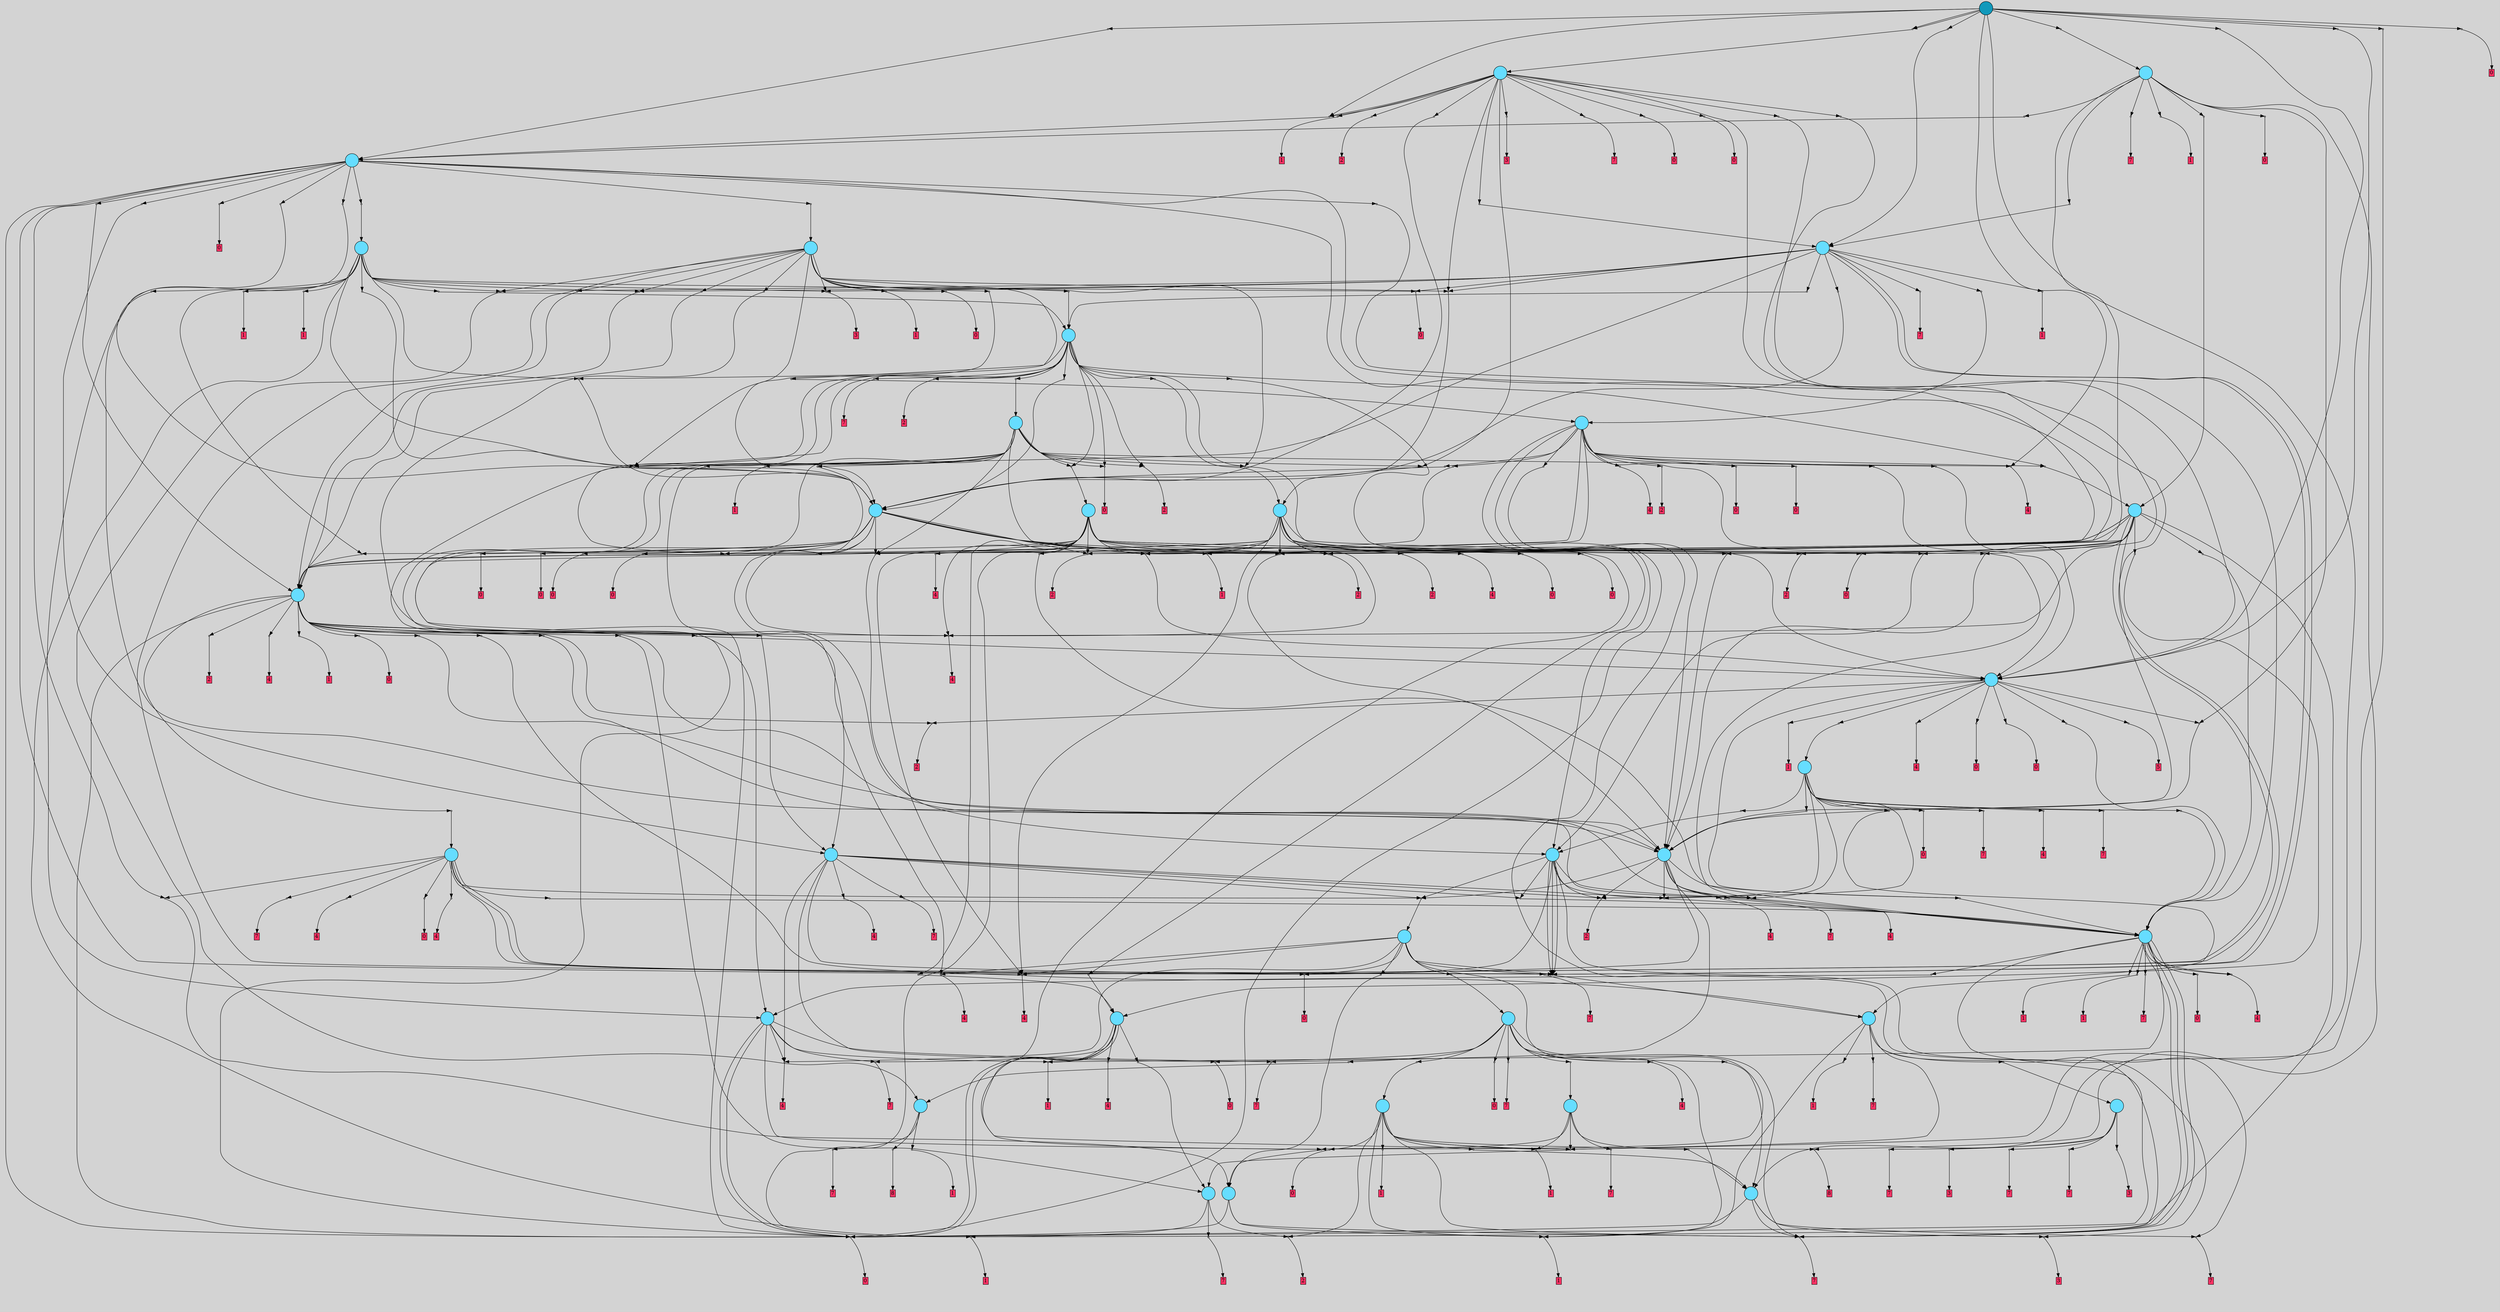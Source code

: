 // File exported with GEGELATI v1.3.1
// On the 2024-07-17 08:01:07
// With the MARL::MarlTPGGraphDotExporter
digraph{
	graph[pad = "0.212, 0.055" bgcolor = lightgray]
	node[shape=circle style = filled label = ""]
		T0 [fillcolor="#66ddff"]
		T1 [fillcolor="#66ddff"]
		T2 [fillcolor="#66ddff"]
		T3 [fillcolor="#66ddff"]
		T4 [fillcolor="#66ddff"]
		T5 [fillcolor="#66ddff"]
		T6 [fillcolor="#66ddff"]
		T7 [fillcolor="#66ddff"]
		T8 [fillcolor="#66ddff"]
		T9 [fillcolor="#66ddff"]
		T10 [fillcolor="#66ddff"]
		T11 [fillcolor="#66ddff"]
		T12 [fillcolor="#66ddff"]
		T13 [fillcolor="#66ddff"]
		T14 [fillcolor="#66ddff"]
		T15 [fillcolor="#66ddff"]
		T16 [fillcolor="#66ddff"]
		T17 [fillcolor="#66ddff"]
		T18 [fillcolor="#66ddff"]
		T19 [fillcolor="#66ddff"]
		T20 [fillcolor="#66ddff"]
		T21 [fillcolor="#66ddff"]
		T22 [fillcolor="#66ddff"]
		T23 [fillcolor="#66ddff"]
		T24 [fillcolor="#66ddff"]
		T25 [fillcolor="#66ddff"]
		T26 [fillcolor="#66ddff"]
		T27 [fillcolor="#66ddff"]
		T28 [fillcolor="#66ddff"]
		T29 [fillcolor="#66ddff"]
		T145 [fillcolor="#66ddff"]
		T839 [fillcolor="#66ddff"]
		T1091 [fillcolor="#66ddff"]
		T1122 [fillcolor="#1199bb"]
		P42575 [fillcolor="#cccccc" shape=point] //
		I42575 [shape=box style=invis label="1|6&2|4#1|1&#92;n5|3&1|4#3|7&#92;n8|5&3|1#2|4&#92;n5|2&2|2#1|5&#92;n4|0&0|2#1|0&#92;n5|5&0|2#2|0&#92;n5|4&2|0#3|0&#92;n8|2&3|0#1|4&#92;n1|2&1|5#1|0&#92;n6|4&3|7#4|0&#92;n"]
		P42575 -> I42575[style=invis]
		A21115 [fillcolor="#ff3366" shape=box margin=0.03 width=0 height=0 label="1"]
		T0 -> P42575 -> A21115
		P42576 [fillcolor="#cccccc" shape=point] //
		I42576 [shape=box style=invis label="7|1&2|5#1|6&#92;n4|7&1|4#4|3&#92;n6|7&3|1#4|6&#92;n"]
		P42576 -> I42576[style=invis]
		A21116 [fillcolor="#ff3366" shape=box margin=0.03 width=0 height=0 label="2"]
		T0 -> P42576 -> A21116
		P42577 [fillcolor="#cccccc" shape=point] //
		I42577 [shape=box style=invis label="5|4&4|4#1|4&#92;n3|6&3|4#3|4&#92;n2|0&1|6#0|7&#92;n5|4&0|2#2|2&#92;n0|5&3|7#3|3&#92;n6|4&3|5#0|5&#92;n6|4&1|5#0|0&#92;n1|5&3|0#4|7&#92;n4|5&4|2#0|0&#92;n7|0&2|7#0|7&#92;n"]
		P42577 -> I42577[style=invis]
		A21117 [fillcolor="#ff3366" shape=box margin=0.03 width=0 height=0 label="7"]
		T1 -> P42577 -> A21117
		P42578 [fillcolor="#cccccc" shape=point] //
		I42578 [shape=box style=invis label="4|4&2|0#3|4&#92;n7|6&1|1#3|1&#92;n4|3&4|7#4|1&#92;n2|3&1|7#2|4&#92;n"]
		P42578 -> I42578[style=invis]
		A21118 [fillcolor="#ff3366" shape=box margin=0.03 width=0 height=0 label="8"]
		T1 -> P42578 -> A21118
		P42579 [fillcolor="#cccccc" shape=point] //
		I42579 [shape=box style=invis label="8|0&2|7#2|3&#92;n6|4&0|2#3|0&#92;n3|5&1|3#3|5&#92;n8|3&3|2#0|6&#92;n4|4&1|3#0|3&#92;n1|3&4|3#4|7&#92;n5|6&0|1#1|3&#92;n3|6&2|6#2|0&#92;n0|2&2|5#4|6&#92;n"]
		P42579 -> I42579[style=invis]
		A21119 [fillcolor="#ff3366" shape=box margin=0.03 width=0 height=0 label="7"]
		T0 -> P42579 -> A21119
		P42580 [fillcolor="#cccccc" shape=point] //
		I42580 [shape=box style=invis label="8|1&0|0#1|0&#92;n"]
		P42580 -> I42580[style=invis]
		A21120 [fillcolor="#ff3366" shape=box margin=0.03 width=0 height=0 label="1"]
		T1 -> P42580 -> A21120
		P42581 [fillcolor="#cccccc" shape=point] //
		I42581 [shape=box style=invis label="0|6&0|2#1|1&#92;n0|5&3|3#4|3&#92;n3|3&1|1#0|0&#92;n1|6&4|1#4|2&#92;n2|0&1|1#2|0&#92;n7|7&2|4#1|2&#92;n5|4&3|1#3|3&#92;n0|5&3|1#4|5&#92;n7|1&0|5#4|4&#92;n6|1&2|3#4|4&#92;n"]
		P42581 -> I42581[style=invis]
		A21121 [fillcolor="#ff3366" shape=box margin=0.03 width=0 height=0 label="1"]
		T2 -> P42581 -> A21121
		P42582 [fillcolor="#cccccc" shape=point] //
		I42582 [shape=box style=invis label="4|0&1|0#4|0&#92;n6|4&1|2#3|1&#92;n4|6&1|7#0|5&#92;n"]
		P42582 -> I42582[style=invis]
		A21122 [fillcolor="#ff3366" shape=box margin=0.03 width=0 height=0 label="0"]
		T2 -> P42582 -> A21122
		P42583 [fillcolor="#cccccc" shape=point] //
		I42583 [shape=box style=invis label="1|3&1|4#3|6&#92;n2|0&2|1#3|5&#92;n4|2&0|1#2|3&#92;n3|4&1|5#0|6&#92;n1|7&4|1#1|5&#92;n"]
		P42583 -> I42583[style=invis]
		A21123 [fillcolor="#ff3366" shape=box margin=0.03 width=0 height=0 label="7"]
		T2 -> P42583 -> A21123
		P42584 [fillcolor="#cccccc" shape=point] //
		I42584 [shape=box style=invis label="3|3&1|0#4|4&#92;n4|6&4|2#4|7&#92;n2|7&0|4#2|6&#92;n8|6&0|6#2|0&#92;n0|6&4|4#4|2&#92;n7|5&0|4#4|3&#92;n5|7&0|3#4|2&#92;n4|0&3|4#3|4&#92;n"]
		P42584 -> I42584[style=invis]
		A21124 [fillcolor="#ff3366" shape=box margin=0.03 width=0 height=0 label="7"]
		T3 -> P42584 -> A21124
		P42585 [fillcolor="#cccccc" shape=point] //
		I42585 [shape=box style=invis label="1|4&3|5#4|6&#92;n6|0&1|5#0|4&#92;n6|4&4|2#0|5&#92;n2|5&2|5#1|7&#92;n7|7&1|2#0|4&#92;n0|0&0|3#2|1&#92;n"]
		P42585 -> I42585[style=invis]
		A21125 [fillcolor="#ff3366" shape=box margin=0.03 width=0 height=0 label="3"]
		T3 -> P42585 -> A21125
		P42586 [fillcolor="#cccccc" shape=point] //
		I42586 [shape=box style=invis label="7|2&1|0#4|2&#92;n0|7&3|1#0|2&#92;n7|4&1|2#4|4&#92;n3|0&2|5#2|2&#92;n3|7&1|0#4|7&#92;n2|2&4|6#1|6&#92;n5|3&1|1#0|6&#92;n5|4&2|4#4|5&#92;n1|2&4|6#3|4&#92;n3|7&4|5#4|7&#92;n"]
		P42586 -> I42586[style=invis]
		A21126 [fillcolor="#ff3366" shape=box margin=0.03 width=0 height=0 label="7"]
		T3 -> P42586 -> A21126
		P42587 [fillcolor="#cccccc" shape=point] //
		I42587 [shape=box style=invis label="1|6&4|1#1|5&#92;n2|0&2|1#3|5&#92;n3|4&1|5#0|6&#92;n1|3&1|4#3|6&#92;n"]
		P42587 -> I42587[style=invis]
		A21127 [fillcolor="#ff3366" shape=box margin=0.03 width=0 height=0 label="7"]
		T3 -> P42587 -> A21127
		P42588 [fillcolor="#cccccc" shape=point] //
		I42588 [shape=box style=invis label="6|1&1|3#3|2&#92;n1|0&3|6#4|5&#92;n6|2&2|5#3|2&#92;n8|7&2|2#3|1&#92;n4|0&1|5#1|5&#92;n8|7&0|2#1|4&#92;n4|3&2|3#4|6&#92;n3|5&0|1#3|3&#92;n"]
		P42588 -> I42588[style=invis]
		A21128 [fillcolor="#ff3366" shape=box margin=0.03 width=0 height=0 label="3"]
		T3 -> P42588 -> A21128
		T4 -> P42582
		T4 -> P42583
		P42589 [fillcolor="#cccccc" shape=point] //
		I42589 [shape=box style=invis label="1|3&1|4#3|6&#92;n1|6&4|1#1|5&#92;n4|2&0|1#2|3&#92;n3|4&1|5#0|6&#92;n2|0&2|1#3|5&#92;n"]
		P42589 -> I42589[style=invis]
		A21129 [fillcolor="#ff3366" shape=box margin=0.03 width=0 height=0 label="7"]
		T4 -> P42589 -> A21129
		P42590 [fillcolor="#cccccc" shape=point] //
		I42590 [shape=box style=invis label="6|6&2|5#3|2&#92;n2|2&1|2#4|4&#92;n6|1&2|7#4|3&#92;n3|1&2|5#0|1&#92;n8|7&1|2#1|4&#92;n1|0&3|6#0|5&#92;n4|2&2|2#3|0&#92;n2|7&2|2#0|1&#92;n4|0&2|7#3|2&#92;n"]
		P42590 -> I42590[style=invis]
		A21130 [fillcolor="#ff3366" shape=box margin=0.03 width=0 height=0 label="3"]
		T4 -> P42590 -> A21130
		P42591 [fillcolor="#cccccc" shape=point] //
		I42591 [shape=box style=invis label="0|6&0|2#1|1&#92;n0|5&3|3#4|3&#92;n3|3&1|1#0|0&#92;n1|6&2|1#4|2&#92;n7|1&0|5#4|4&#92;n7|7&2|4#1|2&#92;n5|4&3|1#3|3&#92;n0|5&3|1#4|5&#92;n2|0&1|1#2|0&#92;n6|1&2|3#4|4&#92;n"]
		P42591 -> I42591[style=invis]
		A21131 [fillcolor="#ff3366" shape=box margin=0.03 width=0 height=0 label="1"]
		T5 -> P42591 -> A21131
		P42592 [fillcolor="#cccccc" shape=point] //
		I42592 [shape=box style=invis label="4|2&0|1#2|3&#92;n2|0&2|1#3|5&#92;n3|4&1|5#0|6&#92;n1|1&4|1#1|5&#92;n"]
		P42592 -> I42592[style=invis]
		T5 -> P42592 -> T2
		P42593 [fillcolor="#cccccc" shape=point] //
		I42593 [shape=box style=invis label="6|6&2|5#3|2&#92;n0|2&3|4#0|6&#92;n3|1&2|5#0|1&#92;n6|1&2|7#4|3&#92;n2|2&1|2#4|4&#92;n8|7&1|2#1|4&#92;n1|0&3|6#0|5&#92;n4|2&2|2#3|0&#92;n2|7&2|2#0|1&#92;n4|0&2|7#3|2&#92;n"]
		P42593 -> I42593[style=invis]
		T5 -> P42593 -> T4
		P42594 [fillcolor="#cccccc" shape=point] //
		I42594 [shape=box style=invis label="1|3&0|4#0|5&#92;n5|0&1|5#4|2&#92;n8|1&1|2#1|1&#92;n0|4&3|1#0|0&#92;n2|6&1|4#3|1&#92;n3|1&2|6#3|5&#92;n"]
		P42594 -> I42594[style=invis]
		A21132 [fillcolor="#ff3366" shape=box margin=0.03 width=0 height=0 label="7"]
		T5 -> P42594 -> A21132
		P42595 [fillcolor="#cccccc" shape=point] //
		I42595 [shape=box style=invis label="5|2&2|7#2|3&#92;n3|7&4|1#4|5&#92;n7|2&2|2#2|0&#92;n1|5&2|3#4|7&#92;n8|1&2|0#4|4&#92;n2|6&3|3#2|0&#92;n2|2&2|2#0|4&#92;n1|0&2|4#0|1&#92;n"]
		P42595 -> I42595[style=invis]
		T5 -> P42595 -> T0
		T6 -> P42583
		P42596 [fillcolor="#cccccc" shape=point] //
		I42596 [shape=box style=invis label="4|7&1|4#0|3&#92;n3|3&1|0#0|0&#92;n6|4&2|0#2|1&#92;n7|6&2|5#1|6&#92;n0|0&3|3#2|0&#92;n"]
		P42596 -> I42596[style=invis]
		T6 -> P42596 -> T3
		P42597 [fillcolor="#cccccc" shape=point] //
		I42597 [shape=box style=invis label="3|5&4|5#4|7&#92;n7|3&2|3#3|6&#92;n3|4&1|4#2|1&#92;n"]
		P42597 -> I42597[style=invis]
		A21133 [fillcolor="#ff3366" shape=box margin=0.03 width=0 height=0 label="7"]
		T6 -> P42597 -> A21133
		P42598 [fillcolor="#cccccc" shape=point] //
		I42598 [shape=box style=invis label="0|5&1|1#4|5&#92;n2|1&0|1#4|4&#92;n3|5&3|3#4|3&#92;n4|4&2|5#0|5&#92;n5|4&3|1#3|3&#92;n6|0&2|3#4|0&#92;n7|7&2|4#1|2&#92;n6|1&2|3#4|4&#92;n"]
		P42598 -> I42598[style=invis]
		A21134 [fillcolor="#ff3366" shape=box margin=0.03 width=0 height=0 label="1"]
		T6 -> P42598 -> A21134
		T6 -> P42595
		T6 -> P42581
		P42599 [fillcolor="#cccccc" shape=point] //
		I42599 [shape=box style=invis label="0|6&0|2#1|1&#92;n5|2&0|2#0|4&#92;n3|3&1|1#0|0&#92;n1|6&4|1#4|2&#92;n2|0&1|1#2|0&#92;n7|7&2|4#1|2&#92;n3|1&2|3#4|4&#92;n0|5&3|1#4|5&#92;n7|1&0|5#4|4&#92;n5|4&3|1#3|3&#92;n"]
		P42599 -> I42599[style=invis]
		A21135 [fillcolor="#ff3366" shape=box margin=0.03 width=0 height=0 label="8"]
		T7 -> P42599 -> A21135
		P42600 [fillcolor="#cccccc" shape=point] //
		I42600 [shape=box style=invis label="4|0&1|3#4|4&#92;n1|4&1|2#1|5&#92;n2|2&4|1#3|4&#92;n1|7&0|1#2|4&#92;n"]
		P42600 -> I42600[style=invis]
		A21136 [fillcolor="#ff3366" shape=box margin=0.03 width=0 height=0 label="0"]
		T7 -> P42600 -> A21136
		T7 -> P42583
		T7 -> P42595
		P42601 [fillcolor="#cccccc" shape=point] //
		I42601 [shape=box style=invis label="0|2&3|4#0|6&#92;n3|1&2|5#0|1&#92;n4|0&2|7#3|2&#92;n8|7&1|2#1|4&#92;n1|0&3|1#0|5&#92;n6|6&2|5#3|2&#92;n2|1&2|2#0|4&#92;n4|2&4|2#3|0&#92;n"]
		P42601 -> I42601[style=invis]
		T7 -> P42601 -> T4
		T7 -> P42581
		P42602 [fillcolor="#cccccc" shape=point] //
		I42602 [shape=box style=invis label="4|2&3|2#3|5&#92;n6|6&2|5#3|7&#92;n2|2&0|7#0|7&#92;n7|7&2|1#1|5&#92;n2|6&2|2#1|5&#92;n7|6&4|6#3|0&#92;n2|2&4|5#4|0&#92;n5|5&4|2#1|2&#92;n8|5&1|0#1|3&#92;n"]
		P42602 -> I42602[style=invis]
		A21137 [fillcolor="#ff3366" shape=box margin=0.03 width=0 height=0 label="1"]
		T7 -> P42602 -> A21137
		T7 -> P42591
		T7 -> P42576
		P42603 [fillcolor="#cccccc" shape=point] //
		I42603 [shape=box style=invis label="3|0&1|1#4|1&#92;n1|7&2|1#2|4&#92;n1|4&1|2#1|5&#92;n8|4&2|1#3|4&#92;n1|6&2|6#1|6&#92;n"]
		P42603 -> I42603[style=invis]
		A21138 [fillcolor="#ff3366" shape=box margin=0.03 width=0 height=0 label="0"]
		T8 -> P42603 -> A21138
		P42604 [fillcolor="#cccccc" shape=point] //
		I42604 [shape=box style=invis label="4|2&1|0#4|0&#92;n3|7&3|0#1|2&#92;n4|6&1|7#0|5&#92;n"]
		P42604 -> I42604[style=invis]
		A21139 [fillcolor="#ff3366" shape=box margin=0.03 width=0 height=0 label="0"]
		T8 -> P42604 -> A21139
		P42605 [fillcolor="#cccccc" shape=point] //
		I42605 [shape=box style=invis label="8|0&2|2#3|5&#92;n0|7&4|1#2|6&#92;n8|3&0|5#1|6&#92;n1|3&1|4#3|2&#92;n7|2&3|0#2|4&#92;n4|2&3|1#2|3&#92;n0|6&1|3#4|5&#92;n2|6&3|7#4|1&#92;n"]
		P42605 -> I42605[style=invis]
		A21140 [fillcolor="#ff3366" shape=box margin=0.03 width=0 height=0 label="4"]
		T8 -> P42605 -> A21140
		P42606 [fillcolor="#cccccc" shape=point] //
		I42606 [shape=box style=invis label="0|6&0|2#1|1&#92;n2|6&3|4#2|4&#92;n4|3&3|0#3|4&#92;n4|4&4|1#3|3&#92;n7|7&2|5#1|0&#92;n2|0&3|1#2|0&#92;n7|3&1|6#1|5&#92;n7|1&0|5#4|3&#92;n7|7&1|5#0|6&#92;n6|3&2|2#1|4&#92;n"]
		P42606 -> I42606[style=invis]
		T8 -> P42606 -> T1
		P42607 [fillcolor="#cccccc" shape=point] //
		I42607 [shape=box style=invis label="2|0&4|0#4|7&#92;n3|0&1|5#1|6&#92;n1|7&4|1#0|5&#92;n5|2&3|6#0|5&#92;n"]
		P42607 -> I42607[style=invis]
		A21141 [fillcolor="#ff3366" shape=box margin=0.03 width=0 height=0 label="7"]
		T8 -> P42607 -> A21141
		P42608 [fillcolor="#cccccc" shape=point] //
		I42608 [shape=box style=invis label="6|6&2|5#3|2&#92;n7|7&1|5#0|4&#92;n3|2&3|1#4|5&#92;n3|1&2|5#0|1&#92;n2|7&0|2#3|1&#92;n1|0&3|0#0|5&#92;n8|7&4|0#2|2&#92;n8|0&2|7#3|2&#92;n2|2&1|2#4|4&#92;n6|1&2|7#4|3&#92;n"]
		P42608 -> I42608[style=invis]
		T8 -> P42608 -> T4
		P42609 [fillcolor="#cccccc" shape=point] //
		I42609 [shape=box style=invis label="6|4&4|5#0|1&#92;n3|1&3|2#4|6&#92;n8|2&4|2#1|1&#92;n3|0&3|6#4|0&#92;n6|4&2|1#1|6&#92;n2|7&0|6#1|5&#92;n5|5&0|7#3|3&#92;n3|6&4|4#0|1&#92;n7|2&1|0#0|6&#92;n"]
		P42609 -> I42609[style=invis]
		T8 -> P42609 -> T5
		T8 -> P42581
		P42610 [fillcolor="#cccccc" shape=point] //
		I42610 [shape=box style=invis label="0|4&4|6#2|4&#92;n5|0&2|6#4|7&#92;n3|3&4|4#1|7&#92;n"]
		P42610 -> I42610[style=invis]
		T8 -> P42610 -> T7
		T8 -> P42583
		T9 -> P42592
		P42611 [fillcolor="#cccccc" shape=point] //
		I42611 [shape=box style=invis label="2|4&3|2#0|1&#92;n7|0&2|4#3|6&#92;n4|4&4|2#0|2&#92;n3|4&0|2#0|3&#92;n4|1&1|3#0|5&#92;n"]
		P42611 -> I42611[style=invis]
		A21142 [fillcolor="#ff3366" shape=box margin=0.03 width=0 height=0 label="7"]
		T9 -> P42611 -> A21142
		T9 -> P42582
		P42612 [fillcolor="#cccccc" shape=point] //
		I42612 [shape=box style=invis label="2|0&2|2#3|5&#92;n2|6&3|7#4|1&#92;n1|3&1|4#3|2&#92;n0|7&4|1#2|6&#92;n4|2&3|1#2|3&#92;n0|6&2|3#4|5&#92;n7|2&3|0#2|4&#92;n"]
		P42612 -> I42612[style=invis]
		A21143 [fillcolor="#ff3366" shape=box margin=0.03 width=0 height=0 label="4"]
		T9 -> P42612 -> A21143
		P42613 [fillcolor="#cccccc" shape=point] //
		I42613 [shape=box style=invis label="0|5&4|1#1|2&#92;n6|1&2|3#4|4&#92;n0|6&0|2#1|1&#92;n7|1&0|1#4|4&#92;n1|4&4|1#4|2&#92;n0|5&3|1#4|5&#92;n5|4&3|1#3|3&#92;n"]
		P42613 -> I42613[style=invis]
		A21144 [fillcolor="#ff3366" shape=box margin=0.03 width=0 height=0 label="1"]
		T9 -> P42613 -> A21144
		P42614 [fillcolor="#cccccc" shape=point] //
		I42614 [shape=box style=invis label="5|4&0|2#2|2&#92;n3|6&3|4#3|4&#92;n2|0&1|6#0|7&#92;n6|4&3|5#0|5&#92;n0|5&3|7#3|3&#92;n5|4&4|4#1|4&#92;n6|4&1|5#0|2&#92;n1|5&3|0#4|7&#92;n4|5&4|2#0|0&#92;n7|0&2|7#0|7&#92;n"]
		P42614 -> I42614[style=invis]
		A21145 [fillcolor="#ff3366" shape=box margin=0.03 width=0 height=0 label="7"]
		T9 -> P42614 -> A21145
		T9 -> P42582
		T10 -> P42592
		T10 -> P42611
		P42615 [fillcolor="#cccccc" shape=point] //
		I42615 [shape=box style=invis label="0|7&4|1#2|6&#92;n2|6&3|7#4|1&#92;n1|3&1|4#3|2&#92;n2|0&2|2#3|5&#92;n4|3&3|1#2|3&#92;n0|6&2|3#4|5&#92;n7|2&3|0#2|4&#92;n"]
		P42615 -> I42615[style=invis]
		A21146 [fillcolor="#ff3366" shape=box margin=0.03 width=0 height=0 label="4"]
		T10 -> P42615 -> A21146
		T10 -> P42613
		T10 -> P42582
		T10 -> P42582
		P42616 [fillcolor="#cccccc" shape=point] //
		I42616 [shape=box style=invis label="5|2&2|7#2|3&#92;n0|1&2|0#4|4&#92;n1|5&2|3#4|7&#92;n1|0&2|4#0|1&#92;n2|6&3|3#2|0&#92;n7|2&0|6#3|1&#92;n2|2&2|2#0|4&#92;n3|7&4|1#4|5&#92;n"]
		P42616 -> I42616[style=invis]
		T10 -> P42616 -> T0
		P42617 [fillcolor="#cccccc" shape=point] //
		I42617 [shape=box style=invis label="1|1&2|3#1|5&#92;n1|7&2|1#2|4&#92;n4|0&1|3#4|5&#92;n7|0&1|0#4|2&#92;n"]
		P42617 -> I42617[style=invis]
		A21147 [fillcolor="#ff3366" shape=box margin=0.03 width=0 height=0 label="0"]
		T11 -> P42617 -> A21147
		T11 -> P42583
		T11 -> P42583
		P42618 [fillcolor="#cccccc" shape=point] //
		I42618 [shape=box style=invis label="4|0&4|3#0|0&#92;n1|6&0|4#1|3&#92;n4|2&2|1#3|5&#92;n"]
		P42618 -> I42618[style=invis]
		T11 -> P42618 -> T9
		P42619 [fillcolor="#cccccc" shape=point] //
		I42619 [shape=box style=invis label="2|0&2|2#3|5&#92;n7|2&3|0#2|4&#92;n1|3&1|4#3|2&#92;n0|7&4|1#2|6&#92;n4|2&3|1#2|3&#92;n0|6&1|3#4|5&#92;n2|6&3|7#4|1&#92;n"]
		P42619 -> I42619[style=invis]
		A21148 [fillcolor="#ff3366" shape=box margin=0.03 width=0 height=0 label="4"]
		T11 -> P42619 -> A21148
		T11 -> P42583
		P42620 [fillcolor="#cccccc" shape=point] //
		I42620 [shape=box style=invis label="7|3&0|1#4|4&#92;n5|0&0|1#4|2&#92;n"]
		P42620 -> I42620[style=invis]
		A21149 [fillcolor="#ff3366" shape=box margin=0.03 width=0 height=0 label="1"]
		T11 -> P42620 -> A21149
		P42621 [fillcolor="#cccccc" shape=point] //
		I42621 [shape=box style=invis label="8|4&1|1#2|0&#92;n4|6&1|2#0|5&#92;n3|2&4|1#0|0&#92;n5|6&2|6#2|7&#92;n0|0&3|2#4|3&#92;n0|1&1|1#2|2&#92;n0|7&2|4#1|2&#92;n6|3&1|6#2|1&#92;n"]
		P42621 -> I42621[style=invis]
		A21150 [fillcolor="#ff3366" shape=box margin=0.03 width=0 height=0 label="1"]
		T11 -> P42621 -> A21150
		T11 -> P42582
		T11 -> P42619
		P42622 [fillcolor="#cccccc" shape=point] //
		I42622 [shape=box style=invis label="5|4&4|4#1|4&#92;n2|0&1|6#0|7&#92;n5|4&0|4#4|0&#92;n0|5&3|7#3|3&#92;n6|4&3|5#0|5&#92;n6|4&1|5#0|0&#92;n5|4&0|2#2|2&#92;n1|5&3|0#4|7&#92;n4|5&4|2#0|0&#92;n7|0&2|3#0|7&#92;n"]
		P42622 -> I42622[style=invis]
		A21151 [fillcolor="#ff3366" shape=box margin=0.03 width=0 height=0 label="7"]
		T11 -> P42622 -> A21151
		T11 -> P42613
		T12 -> P42592
		P42623 [fillcolor="#cccccc" shape=point] //
		I42623 [shape=box style=invis label="8|5&3|5#2|2&#92;n0|2&2|5#1|0&#92;n0|4&4|5#0|3&#92;n3|0&2|2#0|1&#92;n4|2&3|1#2|3&#92;n2|4&0|7#4|6&#92;n0|7&4|1#2|6&#92;n"]
		P42623 -> I42623[style=invis]
		A21152 [fillcolor="#ff3366" shape=box margin=0.03 width=0 height=0 label="4"]
		T12 -> P42623 -> A21152
		P42624 [fillcolor="#cccccc" shape=point] //
		I42624 [shape=box style=invis label="2|4&3|0#0|1&#92;n7|0&2|4#3|6&#92;n4|1&1|3#0|5&#92;n4|4&4|2#0|2&#92;n"]
		P42624 -> I42624[style=invis]
		A21153 [fillcolor="#ff3366" shape=box margin=0.03 width=0 height=0 label="7"]
		T12 -> P42624 -> A21153
		T12 -> P42612
		P42625 [fillcolor="#cccccc" shape=point] //
		I42625 [shape=box style=invis label="3|4&1|5#0|6&#92;n2|7&2|1#3|5&#92;n4|2&0|1#2|3&#92;n1|1&4|1#1|5&#92;n"]
		P42625 -> I42625[style=invis]
		T12 -> P42625 -> T2
		P42626 [fillcolor="#cccccc" shape=point] //
		I42626 [shape=box style=invis label="1|3&1|0#3|7&#92;n8|5&1|0#0|4&#92;n6|7&4|6#1|7&#92;n2|6&3|2#1|2&#92;n4|3&4|5#2|0&#92;n5|5&1|3#3|2&#92;n2|2&0|7#0|7&#92;n8|4&1|1#2|5&#92;n"]
		P42626 -> I42626[style=invis]
		T12 -> P42626 -> T8
		P42627 [fillcolor="#cccccc" shape=point] //
		I42627 [shape=box style=invis label="2|0&2|1#3|5&#92;n8|7&1|5#2|4&#92;n1|3&1|4#3|6&#92;n4|2&0|1#2|3&#92;n3|4&1|5#2|6&#92;n"]
		P42627 -> I42627[style=invis]
		T12 -> P42627 -> T6
		P42628 [fillcolor="#cccccc" shape=point] //
		I42628 [shape=box style=invis label="4|6&1|7#0|5&#92;n6|4&3|2#3|1&#92;n4|0&1|0#4|0&#92;n"]
		P42628 -> I42628[style=invis]
		A21154 [fillcolor="#ff3366" shape=box margin=0.03 width=0 height=0 label="0"]
		T12 -> P42628 -> A21154
		P42629 [fillcolor="#cccccc" shape=point] //
		I42629 [shape=box style=invis label="2|0&2|2#3|5&#92;n6|2&3|0#2|4&#92;n0|6&1|3#4|5&#92;n0|7&4|1#2|6&#92;n4|2&3|1#2|3&#92;n1|3&1|4#3|2&#92;n2|6&3|7#4|1&#92;n2|2&4|7#2|1&#92;n"]
		P42629 -> I42629[style=invis]
		A21155 [fillcolor="#ff3366" shape=box margin=0.03 width=0 height=0 label="4"]
		T12 -> P42629 -> A21155
		P42630 [fillcolor="#cccccc" shape=point] //
		I42630 [shape=box style=invis label="2|0&0|1#3|5&#92;n3|4&4|5#0|6&#92;n0|0&3|6#3|1&#92;n"]
		P42630 -> I42630[style=invis]
		T13 -> P42630 -> T2
		P42631 [fillcolor="#cccccc" shape=point] //
		I42631 [shape=box style=invis label="4|6&1|7#0|5&#92;n4|0&1|0#1|0&#92;n6|4&3|2#3|1&#92;n"]
		P42631 -> I42631[style=invis]
		A21156 [fillcolor="#ff3366" shape=box margin=0.03 width=0 height=0 label="0"]
		T13 -> P42631 -> A21156
		T13 -> P42627
		P42632 [fillcolor="#cccccc" shape=point] //
		I42632 [shape=box style=invis label="2|0&2|2#3|5&#92;n7|2&3|0#2|4&#92;n0|6&1|3#4|5&#92;n0|7&1|1#2|6&#92;n0|5&4|5#3|4&#92;n1|3&1|4#3|2&#92;n4|2&3|1#2|3&#92;n2|6&3|7#2|1&#92;n"]
		P42632 -> I42632[style=invis]
		A21157 [fillcolor="#ff3366" shape=box margin=0.03 width=0 height=0 label="4"]
		T13 -> P42632 -> A21157
		P42633 [fillcolor="#cccccc" shape=point] //
		I42633 [shape=box style=invis label="0|1&3|7#1|2&#92;n8|6&1|1#2|0&#92;n2|0&3|1#1|5&#92;n"]
		P42633 -> I42633[style=invis]
		T13 -> P42633 -> T12
		P42634 [fillcolor="#cccccc" shape=point] //
		I42634 [shape=box style=invis label="8|4&1|1#1|6&#92;n1|3&1|4#3|6&#92;n4|2&3|1#2|3&#92;n4|0&2|1#3|5&#92;n3|2&0|0#0|1&#92;n"]
		P42634 -> I42634[style=invis]
		T13 -> P42634 -> T11
		T13 -> P42628
		T13 -> P42627
		P42635 [fillcolor="#cccccc" shape=point] //
		I42635 [shape=box style=invis label="8|1&4|5#3|2&#92;n3|4&0|2#0|3&#92;n4|4&3|2#0|1&#92;n4|1&1|3#0|5&#92;n7|0&3|4#2|6&#92;n"]
		P42635 -> I42635[style=invis]
		A21158 [fillcolor="#ff3366" shape=box margin=0.03 width=0 height=0 label="7"]
		T13 -> P42635 -> A21158
		P42636 [fillcolor="#cccccc" shape=point] //
		I42636 [shape=box style=invis label="0|2&2|5#1|0&#92;n2|5&4|7#4|6&#92;n3|0&2|2#0|1&#92;n0|7&4|1#2|6&#92;n8|5&3|6#1|1&#92;n6|1&3|4#4|1&#92;n0|4&4|5#0|3&#92;n"]
		P42636 -> I42636[style=invis]
		A21159 [fillcolor="#ff3366" shape=box margin=0.03 width=0 height=0 label="4"]
		T13 -> P42636 -> A21159
		P42637 [fillcolor="#cccccc" shape=point] //
		I42637 [shape=box style=invis label="5|0&1|6#4|7&#92;n5|0&0|2#3|1&#92;n2|3&2|4#0|4&#92;n8|5&4|7#1|6&#92;n"]
		P42637 -> I42637[style=invis]
		T14 -> P42637 -> T11
		T14 -> P42633
		P42638 [fillcolor="#cccccc" shape=point] //
		I42638 [shape=box style=invis label="3|0&3|5#2|6&#92;n1|3&1|4#3|6&#92;n4|2&0|1#2|3&#92;n2|6&2|1#3|5&#92;n"]
		P42638 -> I42638[style=invis]
		A21160 [fillcolor="#ff3366" shape=box margin=0.03 width=0 height=0 label="2"]
		T14 -> P42638 -> A21160
		P42639 [fillcolor="#cccccc" shape=point] //
		I42639 [shape=box style=invis label="2|0&3|0#1|7&#92;n"]
		P42639 -> I42639[style=invis]
		T14 -> P42639 -> T11
		T14 -> P42627
		T14 -> P42589
		T14 -> P42628
		T14 -> P42627
		T14 -> P42627
		P42640 [fillcolor="#cccccc" shape=point] //
		I42640 [shape=box style=invis label="3|0&2|2#0|1&#92;n0|2&2|5#1|0&#92;n2|4&0|7#4|6&#92;n8|5&3|5#2|2&#92;n0|6&0|2#2|1&#92;n4|2&3|1#2|4&#92;n0|4&4|5#3|3&#92;n0|7&4|1#2|6&#92;n"]
		P42640 -> I42640[style=invis]
		A21161 [fillcolor="#ff3366" shape=box margin=0.03 width=0 height=0 label="4"]
		T14 -> P42640 -> A21161
		T15 -> P42637
		T15 -> P42633
		T15 -> P42638
		P42641 [fillcolor="#cccccc" shape=point] //
		I42641 [shape=box style=invis label="2|0&1|0#3|4&#92;n"]
		P42641 -> I42641[style=invis]
		T15 -> P42641 -> T11
		P42642 [fillcolor="#cccccc" shape=point] //
		I42642 [shape=box style=invis label="4|2&0|1#2|3&#92;n2|0&2|1#3|5&#92;n1|3&1|4#3|6&#92;n0|0&2|0#4|1&#92;n3|4&1|5#0|6&#92;n1|6&4|1#1|6&#92;n"]
		P42642 -> I42642[style=invis]
		A21162 [fillcolor="#ff3366" shape=box margin=0.03 width=0 height=0 label="7"]
		T15 -> P42642 -> A21162
		T15 -> P42628
		T15 -> P42640
		T15 -> P42614
		P42643 [fillcolor="#cccccc" shape=point] //
		I42643 [shape=box style=invis label="8|0&2|2#3|5&#92;n0|7&4|1#2|6&#92;n8|3&0|5#1|6&#92;n7|2&3|0#2|3&#92;n4|2&3|1#2|3&#92;n5|0&0|3#0|7&#92;n0|6&1|3#4|5&#92;n2|6&3|7#4|1&#92;n"]
		P42643 -> I42643[style=invis]
		A21163 [fillcolor="#ff3366" shape=box margin=0.03 width=0 height=0 label="4"]
		T15 -> P42643 -> A21163
		P42644 [fillcolor="#cccccc" shape=point] //
		I42644 [shape=box style=invis label="2|0&2|2#3|5&#92;n1|6&1|4#3|2&#92;n0|7&2|1#2|6&#92;n4|2&3|1#2|3&#92;n2|6&3|7#4|1&#92;n7|2&3|0#2|4&#92;n6|0&4|6#3|7&#92;n"]
		P42644 -> I42644[style=invis]
		A21164 [fillcolor="#ff3366" shape=box margin=0.03 width=0 height=0 label="4"]
		T16 -> P42644 -> A21164
		T16 -> P42637
		T16 -> P42633
		T16 -> P42638
		T16 -> P42639
		P42645 [fillcolor="#cccccc" shape=point] //
		I42645 [shape=box style=invis label="1|6&4|1#1|5&#92;n3|2&1|6#3|1&#92;n1|3&1|4#3|6&#92;n3|4&1|5#0|6&#92;n0|0&2|1#3|5&#92;n"]
		P42645 -> I42645[style=invis]
		A21165 [fillcolor="#ff3366" shape=box margin=0.03 width=0 height=0 label="7"]
		T16 -> P42645 -> A21165
		T16 -> P42628
		T16 -> P42612
		T16 -> P42604
		T17 -> P42637
		P42646 [fillcolor="#cccccc" shape=point] //
		I42646 [shape=box style=invis label="8|5&1|1#2|0&#92;n2|6&3|1#1|5&#92;n5|0&1|3#1|6&#92;n"]
		P42646 -> I42646[style=invis]
		T17 -> P42646 -> T14
		T17 -> P42638
		P42647 [fillcolor="#cccccc" shape=point] //
		I42647 [shape=box style=invis label="2|0&3|0#3|7&#92;n"]
		P42647 -> I42647[style=invis]
		T17 -> P42647 -> T11
		P42648 [fillcolor="#cccccc" shape=point] //
		I42648 [shape=box style=invis label="2|2&2|1#3|5&#92;n1|3&1|4#3|6&#92;n3|0&2|3#3|2&#92;n3|4&1|5#2|6&#92;n5|1&0|1#4|5&#92;n4|2&0|1#2|3&#92;n8|7&1|5#2|4&#92;n"]
		P42648 -> I42648[style=invis]
		T17 -> P42648 -> T6
		P42649 [fillcolor="#cccccc" shape=point] //
		I42649 [shape=box style=invis label="6|3&1|2#1|7&#92;n4|0&1|0#4|0&#92;n6|4&3|5#3|1&#92;n4|6&1|7#0|5&#92;n"]
		P42649 -> I42649[style=invis]
		A21166 [fillcolor="#ff3366" shape=box margin=0.03 width=0 height=0 label="0"]
		T17 -> P42649 -> A21166
		T17 -> P42640
		P42650 [fillcolor="#cccccc" shape=point] //
		I42650 [shape=box style=invis label="5|4&0|2#2|2&#92;n4|5&4|2#0|0&#92;n2|0&1|6#0|7&#92;n6|4&3|5#0|5&#92;n6|4&1|5#0|2&#92;n5|4&4|4#1|4&#92;n0|5&3|7#3|3&#92;n1|5&3|2#4|7&#92;n3|6&3|4#3|4&#92;n7|0&2|5#0|7&#92;n"]
		P42650 -> I42650[style=invis]
		A21167 [fillcolor="#ff3366" shape=box margin=0.03 width=0 height=0 label="7"]
		T17 -> P42650 -> A21167
		P42651 [fillcolor="#cccccc" shape=point] //
		I42651 [shape=box style=invis label="7|4&4|1#1|4&#92;n2|2&3|0#2|4&#92;n2|0&2|2#1|5&#92;n0|7&4|1#2|6&#92;n1|3&1|4#3|2&#92;n2|6&3|7#4|1&#92;n4|2&3|1#4|3&#92;n7|6&2|3#4|5&#92;n"]
		P42651 -> I42651[style=invis]
		A21168 [fillcolor="#ff3366" shape=box margin=0.03 width=0 height=0 label="4"]
		T17 -> P42651 -> A21168
		P42652 [fillcolor="#cccccc" shape=point] //
		I42652 [shape=box style=invis label="2|0&4|1#1|5&#92;n6|3&1|7#1|3&#92;n"]
		P42652 -> I42652[style=invis]
		T17 -> P42652 -> T15
		P42653 [fillcolor="#cccccc" shape=point] //
		I42653 [shape=box style=invis label="2|4&3|2#0|1&#92;n7|0&2|4#3|6&#92;n4|4&4|2#0|2&#92;n3|4&0|2#0|3&#92;n4|1&1|3#0|5&#92;n8|7&3|0#3|3&#92;n1|3&1|5#2|7&#92;n"]
		P42653 -> I42653[style=invis]
		A21169 [fillcolor="#ff3366" shape=box margin=0.03 width=0 height=0 label="7"]
		T17 -> P42653 -> A21169
		P42654 [fillcolor="#cccccc" shape=point] //
		I42654 [shape=box style=invis label="7|4&0|1#4|4&#92;n4|3&3|4#4|5&#92;n"]
		P42654 -> I42654[style=invis]
		A21170 [fillcolor="#ff3366" shape=box margin=0.03 width=0 height=0 label="1"]
		T18 -> P42654 -> A21170
		P42655 [fillcolor="#cccccc" shape=point] //
		I42655 [shape=box style=invis label="4|2&3|1#2|4&#92;n3|0&2|2#0|1&#92;n2|4&0|7#4|3&#92;n0|2&2|5#1|0&#92;n8|5&3|5#2|2&#92;n0|4&4|2#3|3&#92;n0|7&4|1#2|4&#92;n0|6&2|6#3|5&#92;n"]
		P42655 -> I42655[style=invis]
		A21171 [fillcolor="#ff3366" shape=box margin=0.03 width=0 height=0 label="4"]
		T18 -> P42655 -> A21171
		P42656 [fillcolor="#cccccc" shape=point] //
		I42656 [shape=box style=invis label="2|0&3|6#2|7&#92;n1|6&1|1#2|2&#92;n"]
		P42656 -> I42656[style=invis]
		T18 -> P42656 -> T11
		P42657 [fillcolor="#cccccc" shape=point] //
		I42657 [shape=box style=invis label="5|0&2|1#4|2&#92;n5|7&1|4#4|6&#92;n1|2&4|3#4|2&#92;n7|6&3|3#1|1&#92;n"]
		P42657 -> I42657[style=invis]
		A21172 [fillcolor="#ff3366" shape=box margin=0.03 width=0 height=0 label="0"]
		T18 -> P42657 -> A21172
		P42658 [fillcolor="#cccccc" shape=point] //
		I42658 [shape=box style=invis label="3|4&3|7#4|3&#92;n4|4&3|0#4|3&#92;n1|2&3|3#3|0&#92;n3|0&1|0#4|6&#92;n"]
		P42658 -> I42658[style=invis]
		A21173 [fillcolor="#ff3366" shape=box margin=0.03 width=0 height=0 label="0"]
		T18 -> P42658 -> A21173
		P42659 [fillcolor="#cccccc" shape=point] //
		I42659 [shape=box style=invis label="8|0&2|1#4|3&#92;n3|6&2|5#2|5&#92;n7|5&4|6#4|0&#92;n"]
		P42659 -> I42659[style=invis]
		A21174 [fillcolor="#ff3366" shape=box margin=0.03 width=0 height=0 label="2"]
		T18 -> P42659 -> A21174
		P42660 [fillcolor="#cccccc" shape=point] //
		I42660 [shape=box style=invis label="2|7&1|1#3|2&#92;n4|2&4|6#2|2&#92;n2|0&3|1#3|5&#92;n7|3&0|1#2|0&#92;n5|4&4|1#4|4&#92;n1|6&4|7#2|6&#92;n"]
		P42660 -> I42660[style=invis]
		A21175 [fillcolor="#ff3366" shape=box margin=0.03 width=0 height=0 label="5"]
		T18 -> P42660 -> A21175
		P42661 [fillcolor="#cccccc" shape=point] //
		I42661 [shape=box style=invis label="6|0&3|2#1|5&#92;n7|4&3|7#1|7&#92;n2|0&4|7#1|7&#92;n6|5&1|4#3|2&#92;n5|4&4|1#4|3&#92;n0|5&3|3#1|1&#92;n3|2&2|5#0|0&#92;n6|5&2|4#0|6&#92;n3|3&1|5#3|7&#92;n8|7&4|4#2|2&#92;n"]
		P42661 -> I42661[style=invis]
		T18 -> P42661 -> T17
		P42662 [fillcolor="#cccccc" shape=point] //
		I42662 [shape=box style=invis label="2|0&4|4#1|5&#92;n0|1&0|0#1|5&#92;n"]
		P42662 -> I42662[style=invis]
		T18 -> P42662 -> T15
		T18 -> P42641
		P42663 [fillcolor="#cccccc" shape=point] //
		I42663 [shape=box style=invis label="4|6&3|3#2|6&#92;n6|6&1|7#2|6&#92;n2|0&4|6#1|6&#92;n6|5&2|3#4|5&#92;n"]
		P42663 -> I42663[style=invis]
		T19 -> P42663 -> T15
		P42664 [fillcolor="#cccccc" shape=point] //
		I42664 [shape=box style=invis label="2|4&0|7#4|3&#92;n3|0&2|3#0|1&#92;n0|6&2|6#3|5&#92;n0|2&4|5#1|0&#92;n6|6&1|6#0|1&#92;n2|1&4|3#2|6&#92;n8|5&3|5#2|2&#92;n0|4&4|2#3|3&#92;n0|7&4|1#2|4&#92;n4|2&3|1#2|4&#92;n"]
		P42664 -> I42664[style=invis]
		T19 -> P42664 -> T18
		P42665 [fillcolor="#cccccc" shape=point] //
		I42665 [shape=box style=invis label="3|2&4|2#1|3&#92;n7|6&3|2#2|5&#92;n4|0&1|0#1|0&#92;n"]
		P42665 -> I42665[style=invis]
		A21176 [fillcolor="#ff3366" shape=box margin=0.03 width=0 height=0 label="0"]
		T19 -> P42665 -> A21176
		P42666 [fillcolor="#cccccc" shape=point] //
		I42666 [shape=box style=invis label="1|5&4|6#1|2&#92;n5|0&2|7#2|4&#92;n0|6&1|7#2|4&#92;n"]
		P42666 -> I42666[style=invis]
		A21177 [fillcolor="#ff3366" shape=box margin=0.03 width=0 height=0 label="2"]
		T19 -> P42666 -> A21177
		T19 -> P42582
		P42667 [fillcolor="#cccccc" shape=point] //
		I42667 [shape=box style=invis label="2|0&1|0#1|7&#92;n"]
		P42667 -> I42667[style=invis]
		T19 -> P42667 -> T11
		P42668 [fillcolor="#cccccc" shape=point] //
		I42668 [shape=box style=invis label="5|0&4|5#0|4&#92;n"]
		P42668 -> I42668[style=invis]
		T19 -> P42668 -> T16
		P42669 [fillcolor="#cccccc" shape=point] //
		I42669 [shape=box style=invis label="5|1&0|1#4|5&#92;n3|0&2|3#3|2&#92;n3|4&1|5#2|6&#92;n1|3&1|0#3|6&#92;n4|2&0|1#2|3&#92;n8|7&1|5#2|4&#92;n"]
		P42669 -> I42669[style=invis]
		T19 -> P42669 -> T6
		P42670 [fillcolor="#cccccc" shape=point] //
		I42670 [shape=box style=invis label="2|4&0|7#4|3&#92;n8|5&3|5#2|2&#92;n0|2&2|5#1|0&#92;n4|2&3|1#2|4&#92;n3|0&2|2#0|1&#92;n1|7&0|4#4|1&#92;n0|4&4|2#1|2&#92;n0|7&4|1#2|6&#92;n0|6&2|6#3|5&#92;n7|2&1|4#4|4&#92;n"]
		P42670 -> I42670[style=invis]
		A21178 [fillcolor="#ff3366" shape=box margin=0.03 width=0 height=0 label="4"]
		T19 -> P42670 -> A21178
		T19 -> P42640
		P42671 [fillcolor="#cccccc" shape=point] //
		I42671 [shape=box style=invis label="6|4&1|3#0|0&#92;n6|4&3|5#0|5&#92;n3|6&3|3#3|4&#92;n6|5&2|7#3|3&#92;n5|1&1|3#0|3&#92;n5|4&0|2#2|2&#92;n4|5&3|2#0|0&#92;n2|0&1|6#0|7&#92;n1|0&2|7#0|7&#92;n5|4&4|1#1|4&#92;n"]
		P42671 -> I42671[style=invis]
		T19 -> P42671 -> T0
		P42672 [fillcolor="#cccccc" shape=point] //
		I42672 [shape=box style=invis label="4|2&3|1#2|4&#92;n6|7&2|1#3|3&#92;n8|5&3|5#2|2&#92;n0|2&2|5#1|0&#92;n3|0&2|2#0|1&#92;n0|4&4|2#3|7&#92;n0|7&4|1#2|4&#92;n0|6&2|6#3|5&#92;n"]
		P42672 -> I42672[style=invis]
		A21179 [fillcolor="#ff3366" shape=box margin=0.03 width=0 height=0 label="4"]
		T19 -> P42672 -> A21179
		P42673 [fillcolor="#cccccc" shape=point] //
		I42673 [shape=box style=invis label="0|5&1|1#4|5&#92;n2|1&0|1#4|4&#92;n3|4&1|4#3|6&#92;n4|4&2|5#0|5&#92;n5|4&3|1#3|3&#92;n3|5&2|3#4|3&#92;n6|0&2|3#4|0&#92;n7|7&2|4#1|2&#92;n6|1&2|3#4|4&#92;n"]
		P42673 -> I42673[style=invis]
		A21180 [fillcolor="#ff3366" shape=box margin=0.03 width=0 height=0 label="1"]
		T19 -> P42673 -> A21180
		T19 -> P42659
		P42674 [fillcolor="#cccccc" shape=point] //
		I42674 [shape=box style=invis label="2|4&3|6#1|2&#92;n1|0&3|3#0|7&#92;n"]
		P42674 -> I42674[style=invis]
		T19 -> P42674 -> T13
		P42675 [fillcolor="#cccccc" shape=point] //
		I42675 [shape=box style=invis label="8|0&3|3#3|2&#92;n5|2&2|3#2|7&#92;n4|0&4|5#4|4&#92;n"]
		P42675 -> I42675[style=invis]
		T20 -> P42675 -> T15
		P42676 [fillcolor="#cccccc" shape=point] //
		I42676 [shape=box style=invis label="1|0&1|7#1|5&#92;n4|2&3|1#2|4&#92;n3|0&2|3#0|1&#92;n0|7&4|1#2|4&#92;n6|2&2|5#1|0&#92;n2|1&4|3#2|6&#92;n8|5&3|5#2|2&#92;n0|6&2|6#3|5&#92;n2|4&0|7#4|3&#92;n"]
		P42676 -> I42676[style=invis]
		T20 -> P42676 -> T18
		P42677 [fillcolor="#cccccc" shape=point] //
		I42677 [shape=box style=invis label="1|4&3|0#2|3&#92;n2|0&1|0#4|3&#92;n"]
		P42677 -> I42677[style=invis]
		T20 -> P42677 -> T19
		P42678 [fillcolor="#cccccc" shape=point] //
		I42678 [shape=box style=invis label="8|1&3|5#1|7&#92;n3|0&1|0#4|1&#92;n7|5&0|3#0|4&#92;n4|4&2|0#4|3&#92;n"]
		P42678 -> I42678[style=invis]
		A21181 [fillcolor="#ff3366" shape=box margin=0.03 width=0 height=0 label="0"]
		T20 -> P42678 -> A21181
		P42679 [fillcolor="#cccccc" shape=point] //
		I42679 [shape=box style=invis label="8|0&2|1#4|3&#92;n1|6&2|5#2|5&#92;n5|2&4|7#1|1&#92;n"]
		P42679 -> I42679[style=invis]
		A21182 [fillcolor="#ff3366" shape=box margin=0.03 width=0 height=0 label="2"]
		T20 -> P42679 -> A21182
		P42680 [fillcolor="#cccccc" shape=point] //
		I42680 [shape=box style=invis label="4|5&1|0#3|7&#92;n4|0&1|0#4|0&#92;n7|0&3|7#4|6&#92;n0|6&0|0#2|4&#92;n0|1&4|5#1|0&#92;n"]
		P42680 -> I42680[style=invis]
		A21183 [fillcolor="#ff3366" shape=box margin=0.03 width=0 height=0 label="0"]
		T20 -> P42680 -> A21183
		P42681 [fillcolor="#cccccc" shape=point] //
		I42681 [shape=box style=invis label="3|7&4|7#0|5&#92;n5|2&4|7#1|1&#92;n8|0&0|1#2|3&#92;n"]
		P42681 -> I42681[style=invis]
		A21184 [fillcolor="#ff3366" shape=box margin=0.03 width=0 height=0 label="2"]
		T20 -> P42681 -> A21184
		P42682 [fillcolor="#cccccc" shape=point] //
		I42682 [shape=box style=invis label="3|6&2|6#1|2&#92;n8|1&3|0#1|0&#92;n6|0&4|2#3|1&#92;n"]
		P42682 -> I42682[style=invis]
		T20 -> P42682 -> T19
		P42683 [fillcolor="#cccccc" shape=point] //
		I42683 [shape=box style=invis label="7|4&4|1#1|4&#92;n0|7&4|1#2|6&#92;n1|3&1|4#3|2&#92;n2|2&4|0#2|4&#92;n8|0&2|2#1|5&#92;n2|6&3|7#4|1&#92;n4|2&3|1#4|3&#92;n7|6&2|3#4|5&#92;n"]
		P42683 -> I42683[style=invis]
		T20 -> P42683 -> T10
		T20 -> P42629
		P42684 [fillcolor="#cccccc" shape=point] //
		I42684 [shape=box style=invis label="1|4&2|3#3|0&#92;n7|0&2|3#0|2&#92;n8|3&4|3#2|2&#92;n8|4&2|0#3|7&#92;n"]
		P42684 -> I42684[style=invis]
		A21185 [fillcolor="#ff3366" shape=box margin=0.03 width=0 height=0 label="2"]
		T20 -> P42684 -> A21185
		P42685 [fillcolor="#cccccc" shape=point] //
		I42685 [shape=box style=invis label="6|5&2|2#4|5&#92;n2|0&4|6#1|6&#92;n6|6&1|7#2|6&#92;n"]
		P42685 -> I42685[style=invis]
		T20 -> P42685 -> T15
		T20 -> P42670
		P42686 [fillcolor="#cccccc" shape=point] //
		I42686 [shape=box style=invis label="8|5&3|5#2|2&#92;n3|0&2|2#0|1&#92;n4|2&3|1#2|4&#92;n0|2&2|5#1|0&#92;n1|7&0|4#4|1&#92;n0|4&4|2#1|2&#92;n0|7&4|1#2|6&#92;n0|6&2|6#3|5&#92;n7|2&1|4#4|5&#92;n"]
		P42686 -> I42686[style=invis]
		A21186 [fillcolor="#ff3366" shape=box margin=0.03 width=0 height=0 label="4"]
		T20 -> P42686 -> A21186
		T20 -> P42595
		T21 -> P42675
		T21 -> P42676
		T21 -> P42677
		T21 -> P42679
		P42687 [fillcolor="#cccccc" shape=point] //
		I42687 [shape=box style=invis label="7|5&4|1#0|5&#92;n0|6&0|0#2|4&#92;n6|4&1|1#3|1&#92;n4|0&1|0#3|0&#92;n7|0&3|7#4|6&#92;n"]
		P42687 -> I42687[style=invis]
		A21187 [fillcolor="#ff3366" shape=box margin=0.03 width=0 height=0 label="0"]
		T21 -> P42687 -> A21187
		T21 -> P42681
		P42688 [fillcolor="#cccccc" shape=point] //
		I42688 [shape=box style=invis label="7|4&4|1#1|4&#92;n7|6&2|3#4|5&#92;n1|3&1|4#3|2&#92;n2|2&4|0#2|4&#92;n8|0&2|2#1|5&#92;n3|7&4|0#2|0&#92;n2|6&3|7#4|1&#92;n4|2&3|1#4|3&#92;n0|7&4|0#2|6&#92;n"]
		P42688 -> I42688[style=invis]
		T21 -> P42688 -> T10
		T21 -> P42629
		P42689 [fillcolor="#cccccc" shape=point] //
		I42689 [shape=box style=invis label="6|4&2|3#3|0&#92;n8|3&4|3#2|2&#92;n7|0&2|3#0|2&#92;n5|2&0|7#1|1&#92;n8|4&2|0#3|7&#92;n"]
		P42689 -> I42689[style=invis]
		A21188 [fillcolor="#ff3366" shape=box margin=0.03 width=0 height=0 label="2"]
		T21 -> P42689 -> A21188
		T21 -> P42685
		T21 -> P42670
		P42690 [fillcolor="#cccccc" shape=point] //
		I42690 [shape=box style=invis label="6|6&0|2#1|6&#92;n4|2&3|0#4|5&#92;n8|0&2|6#2|5&#92;n"]
		P42690 -> I42690[style=invis]
		T21 -> P42690 -> T11
		T21 -> P42575
		P42691 [fillcolor="#cccccc" shape=point] //
		I42691 [shape=box style=invis label="6|6&1|7#2|6&#92;n2|0&4|2#1|6&#92;n6|5&2|2#4|5&#92;n"]
		P42691 -> I42691[style=invis]
		T21 -> P42691 -> T15
		T21 -> P42629
		T22 -> P42676
		T22 -> P42677
		P42692 [fillcolor="#cccccc" shape=point] //
		I42692 [shape=box style=invis label="6|4&3|5#1|7&#92;n7|0&3|7#2|6&#92;n3|1&0|2#4|7&#92;n5|5&0|3#0|4&#92;n8|6&0|5#3|7&#92;n"]
		P42692 -> I42692[style=invis]
		A21189 [fillcolor="#ff3366" shape=box margin=0.03 width=0 height=0 label="0"]
		T22 -> P42692 -> A21189
		T22 -> P42679
		P42693 [fillcolor="#cccccc" shape=point] //
		I42693 [shape=box style=invis label="0|6&0|0#2|4&#92;n6|4&1|1#3|1&#92;n4|0&1|0#4|0&#92;n7|0&3|7#4|6&#92;n0|1&4|5#4|0&#92;n"]
		P42693 -> I42693[style=invis]
		A21190 [fillcolor="#ff3366" shape=box margin=0.03 width=0 height=0 label="0"]
		T22 -> P42693 -> A21190
		P42694 [fillcolor="#cccccc" shape=point] //
		I42694 [shape=box style=invis label="4|1&0|3#4|4&#92;n0|0&2|5#1|4&#92;n4|0&2|0#1|0&#92;n"]
		P42694 -> I42694[style=invis]
		A21191 [fillcolor="#ff3366" shape=box margin=0.03 width=0 height=0 label="0"]
		T22 -> P42694 -> A21191
		T22 -> P42681
		T22 -> P42682
		P42695 [fillcolor="#cccccc" shape=point] //
		I42695 [shape=box style=invis label="7|7&2|7#1|2&#92;n3|3&0|1#0|0&#92;n2|1&1|4#2|4&#92;n5|6&4|1#3|2&#92;n0|6&0|2#1|1&#92;n2|0&4|0#2|0&#92;n3|1&2|3#4|4&#92;n5|2&0|2#0|4&#92;n"]
		P42695 -> I42695[style=invis]
		T22 -> P42695 -> T14
		T22 -> P42685
		T22 -> P42670
		T22 -> P42668
		P42696 [fillcolor="#cccccc" shape=point] //
		I42696 [shape=box style=invis label="8|1&3|5#1|7&#92;n4|4&2|0#4|3&#92;n7|5&0|3#0|4&#92;n3|0&1|2#4|1&#92;n"]
		P42696 -> I42696[style=invis]
		A21192 [fillcolor="#ff3366" shape=box margin=0.03 width=0 height=0 label="0"]
		T22 -> P42696 -> A21192
		P42697 [fillcolor="#cccccc" shape=point] //
		I42697 [shape=box style=invis label="5|0&2|0#3|7&#92;n0|3&3|6#0|6&#92;n2|3&4|4#1|6&#92;n6|7&1|0#2|6&#92;n"]
		P42697 -> I42697[style=invis]
		A21193 [fillcolor="#ff3366" shape=box margin=0.03 width=0 height=0 label="1"]
		T22 -> P42697 -> A21193
		T23 -> P42676
		P42698 [fillcolor="#cccccc" shape=point] //
		I42698 [shape=box style=invis label="1|4&3|0#2|5&#92;n1|6&2|2#2|4&#92;n"]
		P42698 -> I42698[style=invis]
		T23 -> P42698 -> T19
		T23 -> P42679
		T23 -> P42687
		T23 -> P42681
		P42699 [fillcolor="#cccccc" shape=point] //
		I42699 [shape=box style=invis label="8|7&3|5#4|7&#92;n1|3&1|4#3|2&#92;n7|6&3|3#4|5&#92;n7|4&4|1#1|4&#92;n2|2&4|0#2|4&#92;n8|0&2|2#1|5&#92;n2|6&3|7#4|1&#92;n4|2&3|1#4|3&#92;n0|7&4|0#2|6&#92;n"]
		P42699 -> I42699[style=invis]
		T23 -> P42699 -> T10
		T23 -> P42629
		T23 -> P42689
		T23 -> P42685
		T23 -> P42670
		P42700 [fillcolor="#cccccc" shape=point] //
		I42700 [shape=box style=invis label="4|2&3|0#4|5&#92;n3|1&1|1#2|3&#92;n6|6&0|2#1|6&#92;n8|1&2|6#2|5&#92;n"]
		P42700 -> I42700[style=invis]
		T23 -> P42700 -> T11
		T23 -> P42575
		T23 -> P42691
		P42701 [fillcolor="#cccccc" shape=point] //
		I42701 [shape=box style=invis label="4|6&3|7#4|7&#92;n0|4&2|3#0|5&#92;n6|0&2|2#3|5&#92;n5|6&0|2#4|2&#92;n1|1&1|4#3|2&#92;n"]
		P42701 -> I42701[style=invis]
		A21194 [fillcolor="#ff3366" shape=box margin=0.03 width=0 height=0 label="4"]
		T23 -> P42701 -> A21194
		P42702 [fillcolor="#cccccc" shape=point] //
		I42702 [shape=box style=invis label="7|7&2|7#1|2&#92;n3|3&0|1#0|0&#92;n2|1&1|4#2|4&#92;n0|6&0|2#1|1&#92;n5|6&4|1#3|2&#92;n2|0&4|0#2|0&#92;n3|1&3|3#4|4&#92;n5|2&0|2#0|4&#92;n"]
		P42702 -> I42702[style=invis]
		T23 -> P42702 -> T14
		P42703 [fillcolor="#cccccc" shape=point] //
		I42703 [shape=box style=invis label="1|0&1|7#1|5&#92;n4|2&3|1#2|4&#92;n3|0&2|3#0|1&#92;n0|7&4|1#2|4&#92;n0|6&2|6#3|5&#92;n2|4&4|3#2|6&#92;n8|5&3|5#2|2&#92;n6|2&2|5#1|0&#92;n2|4&0|7#4|3&#92;n"]
		P42703 -> I42703[style=invis]
		T24 -> P42703 -> T18
		P42704 [fillcolor="#cccccc" shape=point] //
		I42704 [shape=box style=invis label="2|0&1|0#4|7&#92;n1|4&3|0#2|3&#92;n2|2&1|7#2|2&#92;n"]
		P42704 -> I42704[style=invis]
		T24 -> P42704 -> T19
		P42705 [fillcolor="#cccccc" shape=point] //
		I42705 [shape=box style=invis label="5|5&1|3#3|5&#92;n0|1&1|3#1|6&#92;n5|3&1|1#2|7&#92;n3|6&1|2#3|6&#92;n6|7&3|7#4|7&#92;n2|0&2|3#4|4&#92;n"]
		P42705 -> I42705[style=invis]
		A21195 [fillcolor="#ff3366" shape=box margin=0.03 width=0 height=0 label="2"]
		T24 -> P42705 -> A21195
		P42706 [fillcolor="#cccccc" shape=point] //
		I42706 [shape=box style=invis label="3|6&0|0#1|4&#92;n7|2&3|7#4|7&#92;n3|0&1|1#3|1&#92;n4|0&4|0#4|0&#92;n1|7&4|7#0|3&#92;n1|1&0|4#1|5&#92;n8|7&4|7#3|7&#92;n"]
		P42706 -> I42706[style=invis]
		T24 -> P42706 -> T22
		P42707 [fillcolor="#cccccc" shape=point] //
		I42707 [shape=box style=invis label="6|5&3|4#3|3&#92;n4|1&0|3#4|4&#92;n4|0&2|0#1|0&#92;n0|0&2|5#1|4&#92;n"]
		P42707 -> I42707[style=invis]
		A21196 [fillcolor="#ff3366" shape=box margin=0.03 width=0 height=0 label="0"]
		T24 -> P42707 -> A21196
		T24 -> P42695
		P42708 [fillcolor="#cccccc" shape=point] //
		I42708 [shape=box style=invis label="2|0&4|1#1|6&#92;n6|5&2|2#4|5&#92;n"]
		P42708 -> I42708[style=invis]
		T24 -> P42708 -> T21
		T24 -> P42697
		P42709 [fillcolor="#cccccc" shape=point] //
		I42709 [shape=box style=invis label="1|0&1|7#1|5&#92;n3|0&2|3#0|1&#92;n0|7&4|1#2|4&#92;n4|2&2|4#1|0&#92;n6|2&2|5#1|0&#92;n8|5&3|5#2|2&#92;n0|6&3|6#3|5&#92;n2|1&4|3#2|6&#92;n2|4&0|7#4|3&#92;n"]
		P42709 -> I42709[style=invis]
		T24 -> P42709 -> T18
		P42710 [fillcolor="#cccccc" shape=point] //
		I42710 [shape=box style=invis label="0|3&4|6#3|0&#92;n8|6&2|2#4|5&#92;n2|2&2|1#3|4&#92;n2|0&4|2#1|3&#92;n"]
		P42710 -> I42710[style=invis]
		T24 -> P42710 -> T15
		T24 -> P42582
		T24 -> P42590
		P42711 [fillcolor="#cccccc" shape=point] //
		I42711 [shape=box style=invis label="8|5&4|4#4|3&#92;n8|1&3|5#1|7&#92;n7|5&0|3#0|4&#92;n4|7&2|0#4|0&#92;n"]
		P42711 -> I42711[style=invis]
		A21197 [fillcolor="#ff3366" shape=box margin=0.03 width=0 height=0 label="0"]
		T24 -> P42711 -> A21197
		T24 -> P42640
		P42712 [fillcolor="#cccccc" shape=point] //
		I42712 [shape=box style=invis label="3|0&2|2#0|1&#92;n6|2&2|5#1|0&#92;n7|0&4|0#4|3&#92;n4|2&3|1#2|4&#92;n0|4&4|2#1|2&#92;n8|5&3|5#2|1&#92;n0|7&0|1#0|6&#92;n8|3&1|0#0|0&#92;n"]
		P42712 -> I42712[style=invis]
		A21198 [fillcolor="#ff3366" shape=box margin=0.03 width=0 height=0 label="4"]
		T24 -> P42712 -> A21198
		T25 -> P42677
		P42713 [fillcolor="#cccccc" shape=point] //
		I42713 [shape=box style=invis label="0|3&3|6#1|5&#92;n6|1&1|3#4|5&#92;n6|0&4|1#3|6&#92;n3|1&4|2#4|7&#92;n2|5&2|1#1|7&#92;n6|4&3|0#3|2&#92;n1|0&3|4#2|0&#92;n1|6&2|5#4|7&#92;n0|1&0|4#0|2&#92;n6|1&0|3#0|4&#92;n"]
		P42713 -> I42713[style=invis]
		A21199 [fillcolor="#ff3366" shape=box margin=0.03 width=0 height=0 label="0"]
		T25 -> P42713 -> A21199
		P42714 [fillcolor="#cccccc" shape=point] //
		I42714 [shape=box style=invis label="3|0&2|1#4|3&#92;n1|1&2|5#2|5&#92;n"]
		P42714 -> I42714[style=invis]
		T25 -> P42714 -> T23
		P42715 [fillcolor="#cccccc" shape=point] //
		I42715 [shape=box style=invis label="7|0&3|7#4|6&#92;n0|6&0|0#1|4&#92;n7|2&3|7#4|7&#92;n3|0&1|1#3|1&#92;n4|0&4|0#4|0&#92;n8|7&4|7#3|7&#92;n1|1&0|4#1|5&#92;n"]
		P42715 -> I42715[style=invis]
		T25 -> P42715 -> T22
		P42716 [fillcolor="#cccccc" shape=point] //
		I42716 [shape=box style=invis label="2|6&3|6#4|1&#92;n7|0&4|3#4|5&#92;n1|7&4|3#1|2&#92;n"]
		P42716 -> I42716[style=invis]
		A21200 [fillcolor="#ff3366" shape=box margin=0.03 width=0 height=0 label="2"]
		T25 -> P42716 -> A21200
		P42717 [fillcolor="#cccccc" shape=point] //
		I42717 [shape=box style=invis label="8|0&0|1#0|5&#92;n4|0&3|5#3|7&#92;n6|6&1|1#0|0&#92;n"]
		P42717 -> I42717[style=invis]
		T25 -> P42717 -> T15
		P42718 [fillcolor="#cccccc" shape=point] //
		I42718 [shape=box style=invis label="7|2&0|0#1|7&#92;n5|7&1|4#4|7&#92;n2|6&3|3#1|2&#92;n0|0&0|6#1|6&#92;n"]
		P42718 -> I42718[style=invis]
		T25 -> P42718 -> T16
		P42719 [fillcolor="#cccccc" shape=point] //
		I42719 [shape=box style=invis label="3|1&0|1#4|5&#92;n0|3&3|2#0|7&#92;n1|0&1|1#1|2&#92;n0|2&1|7#1|1&#92;n"]
		P42719 -> I42719[style=invis]
		A21201 [fillcolor="#ff3366" shape=box margin=0.03 width=0 height=0 label="1"]
		T25 -> P42719 -> A21201
		P42720 [fillcolor="#cccccc" shape=point] //
		I42720 [shape=box style=invis label="3|0&2|3#0|1&#92;n4|5&2|4#4|0&#92;n4|4&0|7#4|3&#92;n1|0&1|7#1|5&#92;n4|0&2|2#1|6&#92;n2|1&4|3#2|3&#92;n8|5&3|5#2|2&#92;n3|5&3|5#1|1&#92;n6|2&1|5#1|0&#92;n4|6&0|6#4|0&#92;n"]
		P42720 -> I42720[style=invis]
		T25 -> P42720 -> T18
		P42721 [fillcolor="#cccccc" shape=point] //
		I42721 [shape=box style=invis label="0|4&1|0#1|6&#92;n7|0&0|0#1|3&#92;n"]
		P42721 -> I42721[style=invis]
		T25 -> P42721 -> T20
		T25 -> P42582
		P42722 [fillcolor="#cccccc" shape=point] //
		I42722 [shape=box style=invis label="2|0&2|2#3|5&#92;n6|2&3|0#2|4&#92;n0|6&1|3#4|5&#92;n0|7&4|1#2|6&#92;n3|3&1|4#3|2&#92;n4|2&3|1#2|3&#92;n2|6&3|7#4|1&#92;n"]
		P42722 -> I42722[style=invis]
		A21202 [fillcolor="#ff3366" shape=box margin=0.03 width=0 height=0 label="4"]
		T25 -> P42722 -> A21202
		T25 -> P42623
		T25 -> P42695
		T25 -> P42681
		T26 -> P42677
		T26 -> P42713
		T26 -> P42714
		P42723 [fillcolor="#cccccc" shape=point] //
		I42723 [shape=box style=invis label="8|0&3|7#4|6&#92;n1|1&0|4#1|5&#92;n7|2&3|7#4|7&#92;n4|0&4|0#4|0&#92;n3|0&1|1#3|1&#92;n8|7&3|7#3|7&#92;n0|6&0|0#1|4&#92;n"]
		P42723 -> I42723[style=invis]
		T26 -> P42723 -> T22
		T26 -> P42716
		P42724 [fillcolor="#cccccc" shape=point] //
		I42724 [shape=box style=invis label="0|2&1|7#1|1&#92;n3|1&0|1#4|5&#92;n5|0&1|1#1|2&#92;n1|7&2|2#0|5&#92;n7|6&3|2#1|2&#92;n"]
		P42724 -> I42724[style=invis]
		A21203 [fillcolor="#ff3366" shape=box margin=0.03 width=0 height=0 label="7"]
		T26 -> P42724 -> A21203
		T26 -> P42720
		P42725 [fillcolor="#cccccc" shape=point] //
		I42725 [shape=box style=invis label="4|0&2|5#4|6&#92;n6|5&4|3#3|4&#92;n3|5&2|1#3|3&#92;n"]
		P42725 -> I42725[style=invis]
		T26 -> P42725 -> T20
		T26 -> P42582
		P42726 [fillcolor="#cccccc" shape=point] //
		I42726 [shape=box style=invis label="8|5&3|5#1|2&#92;n2|4&0|7#4|6&#92;n3|0&2|2#0|1&#92;n0|4&4|5#0|3&#92;n4|2&3|1#2|3&#92;n0|7&4|1#2|6&#92;n"]
		P42726 -> I42726[style=invis]
		T26 -> P42726 -> T25
		P42727 [fillcolor="#cccccc" shape=point] //
		I42727 [shape=box style=invis label="5|6&4|1#3|2&#92;n2|0&4|4#2|0&#92;n2|1&1|4#2|4&#92;n0|6&0|2#1|1&#92;n3|3&1|2#0|0&#92;n7|7&1|7#1|2&#92;n2|3&1|2#3|5&#92;n6|1&2|3#4|4&#92;n5|1&2|1#2|5&#92;n"]
		P42727 -> I42727[style=invis]
		T26 -> P42727 -> T14
		T26 -> P42708
		P42728 [fillcolor="#cccccc" shape=point] //
		I42728 [shape=box style=invis label="1|1&0|4#1|4&#92;n7|2&2|7#4|7&#92;n8|7&4|7#3|7&#92;n3|0&1|1#3|1&#92;n"]
		P42728 -> I42728[style=invis]
		T26 -> P42728 -> T22
		T26 -> P42715
		P42729 [fillcolor="#cccccc" shape=point] //
		I42729 [shape=box style=invis label="3|4&2|0#1|1&#92;n1|4&3|0#2|7&#92;n3|2&3|2#4|1&#92;n8|0&0|1#2|3&#92;n0|0&0|2#2|5&#92;n"]
		P42729 -> I42729[style=invis]
		A21204 [fillcolor="#ff3366" shape=box margin=0.03 width=0 height=0 label="2"]
		T26 -> P42729 -> A21204
		P42730 [fillcolor="#cccccc" shape=point] //
		I42730 [shape=box style=invis label="0|2&4|0#4|3&#92;n4|0&0|2#4|2&#92;n"]
		P42730 -> I42730[style=invis]
		T27 -> P42730 -> T19
		P42731 [fillcolor="#cccccc" shape=point] //
		I42731 [shape=box style=invis label="7|7&2|7#1|2&#92;n3|3&0|1#0|0&#92;n2|0&4|1#2|0&#92;n3|1&2|3#3|4&#92;n3|1&1|7#2|2&#92;n5|2&2|2#0|4&#92;n0|6&0|2#1|1&#92;n8|6&4|6#0|0&#92;n"]
		P42731 -> I42731[style=invis]
		T27 -> P42731 -> T26
		P42732 [fillcolor="#cccccc" shape=point] //
		I42732 [shape=box style=invis label="2|2&3|2#3|7&#92;n4|2&3|1#2|3&#92;n0|0&1|3#4|5&#92;n7|6&3|7#4|1&#92;n6|5&3|2#2|7&#92;n2|0&2|2#3|5&#92;n1|3&1|4#3|2&#92;n6|2&3|0#2|4&#92;n2|2&4|5#2|1&#92;n"]
		P42732 -> I42732[style=invis]
		A21205 [fillcolor="#ff3366" shape=box margin=0.03 width=0 height=0 label="3"]
		T27 -> P42732 -> A21205
		P42733 [fillcolor="#cccccc" shape=point] //
		I42733 [shape=box style=invis label="3|7&4|5#0|1&#92;n6|0&4|1#3|6&#92;n0|3&3|6#1|5&#92;n2|1&0|7#2|7&#92;n3|3&4|3#4|0&#92;n1|4&3|0#2|2&#92;n1|2&3|4#3|2&#92;n3|1&4|2#4|6&#92;n6|6&0|5#2|3&#92;n2|1&2|3#4|3&#92;n"]
		P42733 -> I42733[style=invis]
		A21206 [fillcolor="#ff3366" shape=box margin=0.03 width=0 height=0 label="0"]
		T27 -> P42733 -> A21206
		P42734 [fillcolor="#cccccc" shape=point] //
		I42734 [shape=box style=invis label="8|1&0|5#2|0&#92;n7|6&2|3#3|2&#92;n6|5&4|7#3|0&#92;n7|0&1|6#1|1&#92;n2|3&2|1#2|2&#92;n"]
		P42734 -> I42734[style=invis]
		A21207 [fillcolor="#ff3366" shape=box margin=0.03 width=0 height=0 label="1"]
		T27 -> P42734 -> A21207
		P42735 [fillcolor="#cccccc" shape=point] //
		I42735 [shape=box style=invis label="7|0&3|6#4|5&#92;n1|1&2|3#1|2&#92;n1|1&2|2#0|3&#92;n6|5&3|4#1|6&#92;n7|2&1|4#0|4&#92;n4|5&4|5#1|0&#92;n"]
		P42735 -> I42735[style=invis]
		A21208 [fillcolor="#ff3366" shape=box margin=0.03 width=0 height=0 label="1"]
		T27 -> P42735 -> A21208
		T27 -> P42698
		P42736 [fillcolor="#cccccc" shape=point] //
		I42736 [shape=box style=invis label="0|2&4|0#3|0&#92;n6|0&4|3#0|5&#92;n"]
		P42736 -> I42736[style=invis]
		T27 -> P42736 -> T9
		P42737 [fillcolor="#cccccc" shape=point] //
		I42737 [shape=box style=invis label="6|6&0|2#1|1&#92;n2|6&3|4#2|4&#92;n4|4&4|1#3|3&#92;n4|3&3|0#3|4&#92;n7|7&2|5#1|0&#92;n2|0&3|1#2|0&#92;n7|3&1|6#1|5&#92;n7|1&0|5#4|3&#92;n7|7&1|5#0|6&#92;n"]
		P42737 -> I42737[style=invis]
		T27 -> P42737 -> T1
		T27 -> P42715
		P42738 [fillcolor="#cccccc" shape=point] //
		I42738 [shape=box style=invis label="8|7&4|7#3|7&#92;n7|2&3|7#4|4&#92;n5|0&1|6#4|1&#92;n3|5&1|0#0|2&#92;n1|1&0|4#1|5&#92;n2|2&2|7#4|3&#92;n4|0&4|0#4|0&#92;n3|0&1|1#0|1&#92;n1|4&1|7#4|0&#92;n"]
		P42738 -> I42738[style=invis]
		T27 -> P42738 -> T22
		T27 -> P42728
		T27 -> P42575
		T28 -> P42730
		P42739 [fillcolor="#cccccc" shape=point] //
		I42739 [shape=box style=invis label="7|7&2|7#1|2&#92;n3|3&0|1#0|0&#92;n2|0&4|0#2|0&#92;n0|6&0|2#1|1&#92;n3|1&1|7#2|2&#92;n5|2&2|2#0|4&#92;n3|1&2|3#3|4&#92;n"]
		P42739 -> I42739[style=invis]
		T28 -> P42739 -> T26
		T28 -> P42732
		T28 -> P42733
		P42740 [fillcolor="#cccccc" shape=point] //
		I42740 [shape=box style=invis label="6|1&2|1#4|6&#92;n1|0&0|1#4|4&#92;n"]
		P42740 -> I42740[style=invis]
		A21209 [fillcolor="#ff3366" shape=box margin=0.03 width=0 height=0 label="1"]
		T28 -> P42740 -> A21209
		P42741 [fillcolor="#cccccc" shape=point] //
		I42741 [shape=box style=invis label="2|0&2|7#4|3&#92;n7|2&3|7#4|4&#92;n5|0&1|6#4|1&#92;n3|5&1|0#0|2&#92;n1|1&0|4#1|5&#92;n8|7&4|7#3|7&#92;n4|0&4|0#4|0&#92;n3|0&1|1#0|1&#92;n1|4&1|7#4|0&#92;n"]
		P42741 -> I42741[style=invis]
		T28 -> P42741 -> T22
		T28 -> P42715
		P42742 [fillcolor="#cccccc" shape=point] //
		I42742 [shape=box style=invis label="0|3&0|3#2|3&#92;n2|0&4|7#4|3&#92;n7|2&3|7#4|4&#92;n1|4&1|7#4|0&#92;n3|5&1|0#0|2&#92;n8|2&4|7#3|7&#92;n1|1&0|4#1|5&#92;n4|0&4|0#4|0&#92;n3|0&1|1#0|1&#92;n5|0&1|6#4|1&#92;n"]
		P42742 -> I42742[style=invis]
		T28 -> P42742 -> T22
		P42743 [fillcolor="#cccccc" shape=point] //
		I42743 [shape=box style=invis label="4|1&2|1#0|6&#92;n6|0&1|5#4|6&#92;n0|6&4|4#3|1&#92;n2|0&1|1#1|0&#92;n7|7&2|0#0|2&#92;n2|0&2|6#4|6&#92;n6|3&1|3#1|7&#92;n2|0&0|6#1|1&#92;n0|5&2|4#3|6&#92;n"]
		P42743 -> I42743[style=invis]
		T28 -> P42743 -> T24
		T28 -> P42737
		T28 -> P42627
		P42744 [fillcolor="#cccccc" shape=point] //
		I42744 [shape=box style=invis label="2|2&3|2#3|7&#92;n4|2&3|1#2|3&#92;n2|0&2|2#3|5&#92;n6|5&3|2#2|7&#92;n0|0&1|3#4|5&#92;n1|3&1|4#3|4&#92;n6|2&3|0#2|4&#92;n2|2&4|5#2|1&#92;n"]
		P42744 -> I42744[style=invis]
		A21210 [fillcolor="#ff3366" shape=box margin=0.03 width=0 height=0 label="7"]
		T28 -> P42744 -> A21210
		T28 -> P42627
		P42745 [fillcolor="#cccccc" shape=point] //
		I42745 [shape=box style=invis label="3|4&3|6#2|1&#92;n8|1&4|6#0|4&#92;n7|4&0|6#4|2&#92;n4|0&2|2#3|0&#92;n"]
		P42745 -> I42745[style=invis]
		T29 -> P42745 -> T19
		P42746 [fillcolor="#cccccc" shape=point] //
		I42746 [shape=box style=invis label="7|7&2|7#1|2&#92;n2|7&4|2#0|6&#92;n3|3&0|1#0|0&#92;n0|6&0|2#1|1&#92;n2|0&4|3#2|0&#92;n3|1&1|7#2|2&#92;n5|2&2|2#0|4&#92;n3|1&2|3#3|4&#92;n"]
		P42746 -> I42746[style=invis]
		T29 -> P42746 -> T26
		T29 -> P42732
		P42747 [fillcolor="#cccccc" shape=point] //
		I42747 [shape=box style=invis label="7|4&2|7#3|2&#92;n1|0&2|2#1|5&#92;n8|4&4|7#3|2&#92;n5|5&4|0#2|1&#92;n"]
		P42747 -> I42747[style=invis]
		A21211 [fillcolor="#ff3366" shape=box margin=0.03 width=0 height=0 label="1"]
		T29 -> P42747 -> A21211
		T29 -> P42741
		T29 -> P42715
		P42748 [fillcolor="#cccccc" shape=point] //
		I42748 [shape=box style=invis label="0|0&2|5#4|3&#92;n0|3&1|3#3|2&#92;n"]
		P42748 -> I42748[style=invis]
		T29 -> P42748 -> T19
		P42749 [fillcolor="#cccccc" shape=point] //
		I42749 [shape=box style=invis label="1|0&1|1#1|2&#92;n3|1&1|4#2|7&#92;n3|1&3|1#0|1&#92;n0|3&1|4#4|7&#92;n"]
		P42749 -> I42749[style=invis]
		T29 -> P42749 -> T9
		P42750 [fillcolor="#cccccc" shape=point] //
		I42750 [shape=box style=invis label="6|3&1|4#1|7&#92;n6|0&1|5#4|6&#92;n0|6&4|4#3|1&#92;n2|0&1|1#1|0&#92;n7|7&2|0#0|2&#92;n2|0&2|6#4|6&#92;n4|1&2|1#0|6&#92;n2|0&0|6#1|1&#92;n5|6&1|0#1|1&#92;n0|5&2|4#3|6&#92;n"]
		P42750 -> I42750[style=invis]
		T29 -> P42750 -> T24
		T29 -> P42737
		T29 -> P42730
		T29 -> P42627
		P42751 [fillcolor="#cccccc" shape=point] //
		I42751 [shape=box style=invis label="2|1&0|7#2|7&#92;n3|6&2|3#4|5&#92;n6|0&2|1#3|6&#92;n2|1&2|3#4|3&#92;n7|5&3|4#4|2&#92;n1|4&3|0#0|3&#92;n6|6&0|5#2|3&#92;n3|7&4|5#0|1&#92;n5|1&0|1#3|4&#92;n"]
		P42751 -> I42751[style=invis]
		A21212 [fillcolor="#ff3366" shape=box margin=0.03 width=0 height=0 label="0"]
		T29 -> P42751 -> A21212
		P42752 [fillcolor="#cccccc" shape=point] //
		I42752 [shape=box style=invis label="1|1&0|4#1|5&#92;n7|2&3|7#4|4&#92;n5|0&1|6#4|1&#92;n3|5&1|0#0|2&#92;n2|0&2|7#4|3&#92;n8|7&4|6#3|7&#92;n4|0&4|0#4|0&#92;n3|0&1|1#0|1&#92;n1|4&1|7#4|0&#92;n"]
		P42752 -> I42752[style=invis]
		T29 -> P42752 -> T22
		T29 -> P42720
		P42753 [fillcolor="#cccccc" shape=point] //
		I42753 [shape=box style=invis label="1|1&0|4#0|5&#92;n5|0&1|6#4|1&#92;n3|4&3|7#4|0&#92;n3|7&1|1#0|7&#92;n4|0&4|0#1|0&#92;n"]
		P42753 -> I42753[style=invis]
		T145 -> P42753 -> T22
		P42754 [fillcolor="#cccccc" shape=point] //
		I42754 [shape=box style=invis label="2|6&3|4#2|4&#92;n2|0&4|5#3|1&#92;n"]
		P42754 -> I42754[style=invis]
		T145 -> P42754 -> T27
		P42755 [fillcolor="#cccccc" shape=point] //
		I42755 [shape=box style=invis label="8|7&1|1#0|0&#92;n2|0&1|1#3|3&#92;n3|0&1|6#0|1&#92;n4|1&2|3#4|4&#92;n3|2&2|2#3|5&#92;n7|5&2|1#0|0&#92;n4|4&3|3#4|3&#92;n7|7&2|6#4|2&#92;n6|2&3|1#2|3&#92;n"]
		P42755 -> I42755[style=invis]
		T145 -> P42755 -> T29
		P42756 [fillcolor="#cccccc" shape=point] //
		I42756 [shape=box style=invis label="2|0&4|5#2|2&#92;n"]
		P42756 -> I42756[style=invis]
		T145 -> P42756 -> T19
		P42757 [fillcolor="#cccccc" shape=point] //
		I42757 [shape=box style=invis label="2|0&4|6#1|6&#92;n6|5&4|2#4|5&#92;n6|6&1|7#2|6&#92;n"]
		P42757 -> I42757[style=invis]
		T145 -> P42757 -> T15
		P42758 [fillcolor="#cccccc" shape=point] //
		I42758 [shape=box style=invis label="5|0&4|7#1|4&#92;n7|2&3|6#1|3&#92;n1|7&2|5#4|0&#92;n"]
		P42758 -> I42758[style=invis]
		T145 -> P42758 -> T16
		T145 -> P42685
		P42759 [fillcolor="#cccccc" shape=point] //
		I42759 [shape=box style=invis label="6|4&1|1#3|5&#92;n1|6&4|5#1|3&#92;n4|3&1|7#0|5&#92;n7|0&0|2#4|4&#92;n"]
		P42759 -> I42759[style=invis]
		A21213 [fillcolor="#ff3366" shape=box margin=0.03 width=0 height=0 label="0"]
		T145 -> P42759 -> A21213
		T145 -> P42629
		T145 -> P42582
		P42760 [fillcolor="#cccccc" shape=point] //
		I42760 [shape=box style=invis label="3|4&4|2#1|3&#92;n2|0&4|2#1|3&#92;n6|3&2|1#3|4&#92;n2|7&0|7#3|3&#92;n8|6&2|2#4|5&#92;n"]
		P42760 -> I42760[style=invis]
		T145 -> P42760 -> T15
		T145 -> P42630
		T145 -> P42681
		P42761 [fillcolor="#cccccc" shape=point] //
		I42761 [shape=box style=invis label="3|0&4|5#0|5&#92;n0|7&3|3#0|3&#92;n4|5&3|7#2|2&#92;n6|5&3|5#3|0&#92;n"]
		P42761 -> I42761[style=invis]
		T839 -> P42761 -> T145
		P42762 [fillcolor="#cccccc" shape=point] //
		I42762 [shape=box style=invis label="3|0&1|5#1|5&#92;n3|5&3|5#4|5&#92;n0|6&2|0#0|2&#92;n"]
		P42762 -> I42762[style=invis]
		T839 -> P42762 -> T21
		P42763 [fillcolor="#cccccc" shape=point] //
		I42763 [shape=box style=invis label="4|4&3|0#4|3&#92;n1|2&3|3#2|0&#92;n3|0&1|0#4|6&#92;n1|5&4|0#0|7&#92;n"]
		P42763 -> I42763[style=invis]
		A21214 [fillcolor="#ff3366" shape=box margin=0.03 width=0 height=0 label="0"]
		T839 -> P42763 -> A21214
		P42764 [fillcolor="#cccccc" shape=point] //
		I42764 [shape=box style=invis label="3|4&1|5#0|6&#92;n3|1&4|7#0|7&#92;n3|2&1|6#3|1&#92;n1|3&1|4#3|6&#92;n1|6&3|1#1|5&#92;n0|0&2|1#3|5&#92;n"]
		P42764 -> I42764[style=invis]
		A21215 [fillcolor="#ff3366" shape=box margin=0.03 width=0 height=0 label="7"]
		T839 -> P42764 -> A21215
		P42765 [fillcolor="#cccccc" shape=point] //
		I42765 [shape=box style=invis label="3|0&2|3#0|1&#92;n0|2&1|1#4|3&#92;n8|4&4|2#3|3&#92;n6|6&1|6#0|1&#92;n8|5&3|5#2|2&#92;n4|2&3|1#2|4&#92;n6|6&3|4#2|5&#92;n1|5&2|6#4|5&#92;n0|3&4|5#1|0&#92;n0|4&0|7#4|5&#92;n"]
		P42765 -> I42765[style=invis]
		T839 -> P42765 -> T28
		T839 -> P42681
		T839 -> P42599
		P42766 [fillcolor="#cccccc" shape=point] //
		I42766 [shape=box style=invis label="3|4&1|4#3|6&#92;n2|1&4|1#4|4&#92;n0|5&1|1#4|5&#92;n4|4&2|5#0|5&#92;n4|4&3|1#3|3&#92;n6|0&2|3#4|0&#92;n7|7&2|4#1|2&#92;n6|1&2|3#4|4&#92;n"]
		P42766 -> I42766[style=invis]
		A21216 [fillcolor="#ff3366" shape=box margin=0.03 width=0 height=0 label="1"]
		T839 -> P42766 -> A21216
		T839 -> P42662
		P42767 [fillcolor="#cccccc" shape=point] //
		I42767 [shape=box style=invis label="2|2&3|2#4|7&#92;n7|6&3|7#4|1&#92;n0|0&1|3#4|5&#92;n6|3&3|2#2|7&#92;n5|6&1|3#1|5&#92;n6|2&3|0#2|4&#92;n2|0&2|2#3|5&#92;n2|2&4|5#2|1&#92;n"]
		P42767 -> I42767[style=invis]
		A21217 [fillcolor="#ff3366" shape=box margin=0.03 width=0 height=0 label="3"]
		T1091 -> P42767 -> A21217
		P42768 [fillcolor="#cccccc" shape=point] //
		I42768 [shape=box style=invis label="3|0&2|3#0|1&#92;n4|0&2|1#1|6&#92;n2|4&4|3#2|3&#92;n4|0&0|4#1|5&#92;n1|1&1|7#1|5&#92;n8|5&3|2#2|2&#92;n3|5&4|5#1|1&#92;n4|6&0|6#4|0&#92;n6|2&1|5#1|0&#92;n4|4&0|7#4|3&#92;n"]
		P42768 -> I42768[style=invis]
		T1091 -> P42768 -> T18
		P42769 [fillcolor="#cccccc" shape=point] //
		I42769 [shape=box style=invis label="8|5&2|6#4|1&#92;n8|7&3|3#0|3&#92;n3|0&4|2#0|5&#92;n"]
		P42769 -> I42769[style=invis]
		T1091 -> P42769 -> T145
		P42770 [fillcolor="#cccccc" shape=point] //
		I42770 [shape=box style=invis label="3|3&4|0#1|4&#92;n4|0&3|3#2|0&#92;n2|0&3|5#0|5&#92;n5|1&0|1#3|4&#92;n2|0&3|7#0|3&#92;n"]
		P42770 -> I42770[style=invis]
		A21218 [fillcolor="#ff3366" shape=box margin=0.03 width=0 height=0 label="7"]
		T1091 -> P42770 -> A21218
		P42771 [fillcolor="#cccccc" shape=point] //
		I42771 [shape=box style=invis label="4|0&1|7#4|0&#92;n7|3&1|1#2|0&#92;n4|6&1|7#0|5&#92;n"]
		P42771 -> I42771[style=invis]
		A21219 [fillcolor="#ff3366" shape=box margin=0.03 width=0 height=0 label="0"]
		T1091 -> P42771 -> A21219
		P42772 [fillcolor="#cccccc" shape=point] //
		I42772 [shape=box style=invis label="0|4&2|0#4|7&#92;n7|2&0|5#3|2&#92;n7|5&3|4#4|2&#92;n3|5&3|6#4|3&#92;n3|7&4|7#0|1&#92;n2|2&2|1#3|6&#92;n4|0&3|2#0|4&#92;n6|6&0|5#2|7&#92;n"]
		P42772 -> I42772[style=invis]
		A21220 [fillcolor="#ff3366" shape=box margin=0.03 width=0 height=0 label="0"]
		T1091 -> P42772 -> A21220
		T1091 -> P42702
		P42773 [fillcolor="#cccccc" shape=point] //
		I42773 [shape=box style=invis label="2|2&2|6#2|6&#92;n3|0&2|4#0|1&#92;n4|2&1|1#4|1&#92;n8|4&4|2#3|3&#92;n0|3&4|5#1|0&#92;n6|6&1|6#0|1&#92;n4|2&3|1#2|3&#92;n6|6&3|4#2|5&#92;n1|5&2|6#4|5&#92;n"]
		P42773 -> I42773[style=invis]
		T1091 -> P42773 -> T28
		P42774 [fillcolor="#cccccc" shape=point] //
		I42774 [shape=box style=invis label="7|0&3|0#1|7&#92;n5|6&3|2#0|5&#92;n"]
		P42774 -> I42774[style=invis]
		T1091 -> P42774 -> T11
		P42775 [fillcolor="#cccccc" shape=point] //
		I42775 [shape=box style=invis label="5|4&3|1#3|3&#92;n0|6&0|4#0|1&#92;n2|7&1|1#2|0&#92;n0|5&3|3#2|3&#92;n3|0&3|2#2|5&#92;n0|4&3|1#3|5&#92;n4|7&3|3#2|7&#92;n"]
		P42775 -> I42775[style=invis]
		A21221 [fillcolor="#ff3366" shape=box margin=0.03 width=0 height=0 label="1"]
		T1091 -> P42775 -> A21221
		P42776 [fillcolor="#cccccc" shape=point] //
		I42776 [shape=box style=invis label="7|0&2|3#2|1&#92;n7|5&4|3#3|6&#92;n5|2&0|1#2|5&#92;n0|4&4|2#4|3&#92;n2|5&1|5#4|6&#92;n"]
		P42776 -> I42776[style=invis]
		A21222 [fillcolor="#ff3366" shape=box margin=0.03 width=0 height=0 label="2"]
		T1091 -> P42776 -> A21222
		T1091 -> P42741
		P42777 [fillcolor="#cccccc" shape=point] //
		I42777 [shape=box style=invis label="7|0&3|7#4|6&#92;n0|6&0|0#1|4&#92;n7|2&3|7#4|7&#92;n3|0&1|1#3|1&#92;n5|4&0|6#3|1&#92;n6|7&4|7#3|7&#92;n4|0&4|0#4|0&#92;n1|1&0|4#1|5&#92;n"]
		P42777 -> I42777[style=invis]
		T1091 -> P42777 -> T22
		T1091 -> P42769
		T1091 -> P42721
		P42778 [fillcolor="#cccccc" shape=point] //
		I42778 [shape=box style=invis label="0|3&4|5#1|0&#92;n8|4&4|2#3|3&#92;n3|0&2|3#0|1&#92;n8|5&3|5#2|2&#92;n4|2&3|1#2|4&#92;n6|6&1|6#0|1&#92;n6|6&3|4#2|5&#92;n1|5&2|6#4|6&#92;n"]
		P42778 -> I42778[style=invis]
		T1122 -> P42778 -> T28
		P42779 [fillcolor="#cccccc" shape=point] //
		I42779 [shape=box style=invis label="5|4&3|1#3|5&#92;n3|0&3|2#2|5&#92;n8|1&4|6#3|1&#92;n7|6&2|4#0|0&#92;n0|5&3|5#2|2&#92;n8|0&4|6#2|7&#92;n"]
		P42779 -> I42779[style=invis]
		T1122 -> P42779 -> T1091
		P42780 [fillcolor="#cccccc" shape=point] //
		I42780 [shape=box style=invis label="1|7&3|3#3|7&#92;n2|2&2|6#4|6&#92;n5|4&3|7#0|3&#92;n3|0&1|6#1|1&#92;n"]
		P42780 -> I42780[style=invis]
		T1122 -> P42780 -> T839
		P42781 [fillcolor="#cccccc" shape=point] //
		I42781 [shape=box style=invis label="4|6&0|2#4|0&#92;n5|5&1|5#4|4&#92;n2|1&4|3#2|3&#92;n4|4&0|7#4|3&#92;n4|5&2|4#4|0&#92;n3|4&4|6#1|5&#92;n8|5&3|5#2|2&#92;n1|0&1|7#1|5&#92;n3|5&4|5#1|1&#92;n3|0&2|3#0|1&#92;n"]
		P42781 -> I42781[style=invis]
		T1122 -> P42781 -> T18
		P42782 [fillcolor="#cccccc" shape=point] //
		I42782 [shape=box style=invis label="6|0&4|4#1|4&#92;n0|2&4|4#2|3&#92;n6|6&3|5#3|0&#92;n4|7&4|4#3|2&#92;n"]
		P42782 -> I42782[style=invis]
		T1122 -> P42782 -> T145
		P42783 [fillcolor="#cccccc" shape=point] //
		I42783 [shape=box style=invis label="8|1&3|6#0|2&#92;n2|1&4|3#2|3&#92;n5|6&0|6#4|0&#92;n4|5&2|4#4|0&#92;n4|4&0|7#0|3&#92;n1|0&1|7#1|5&#92;n3|7&2|3#0|1&#92;n8|5&3|2#2|2&#92;n3|5&4|5#1|1&#92;n4|0&1|2#1|6&#92;n"]
		P42783 -> I42783[style=invis]
		T1122 -> P42783 -> T18
		P42784 [fillcolor="#cccccc" shape=point] //
		I42784 [shape=box style=invis label="1|0&4|3#1|4&#92;n1|1&2|4#0|0&#92;n"]
		P42784 -> I42784[style=invis]
		T1122 -> P42784 -> T4
		T1122 -> P42595
		T1122 -> P42769
		T1122 -> P42722
		T1122 -> P42779
		P42785 [fillcolor="#cccccc" shape=point] //
		I42785 [shape=box style=invis label="2|0&2|1#3|6&#92;n6|6&0|5#2|4&#92;n4|0&1|7#2|4&#92;n3|3&3|1#4|1&#92;n2|1&0|5#4|3&#92;n3|7&4|0#3|7&#92;n3|6&2|7#4|5&#92;n7|5&3|4#4|2&#92;n3|1&4|7#0|1&#92;n3|5&3|6#4|3&#92;n"]
		P42785 -> I42785[style=invis]
		A21223 [fillcolor="#ff3366" shape=box margin=0.03 width=0 height=0 label="0"]
		T1122 -> P42785 -> A21223
		{ rank= same T1122 }
}
